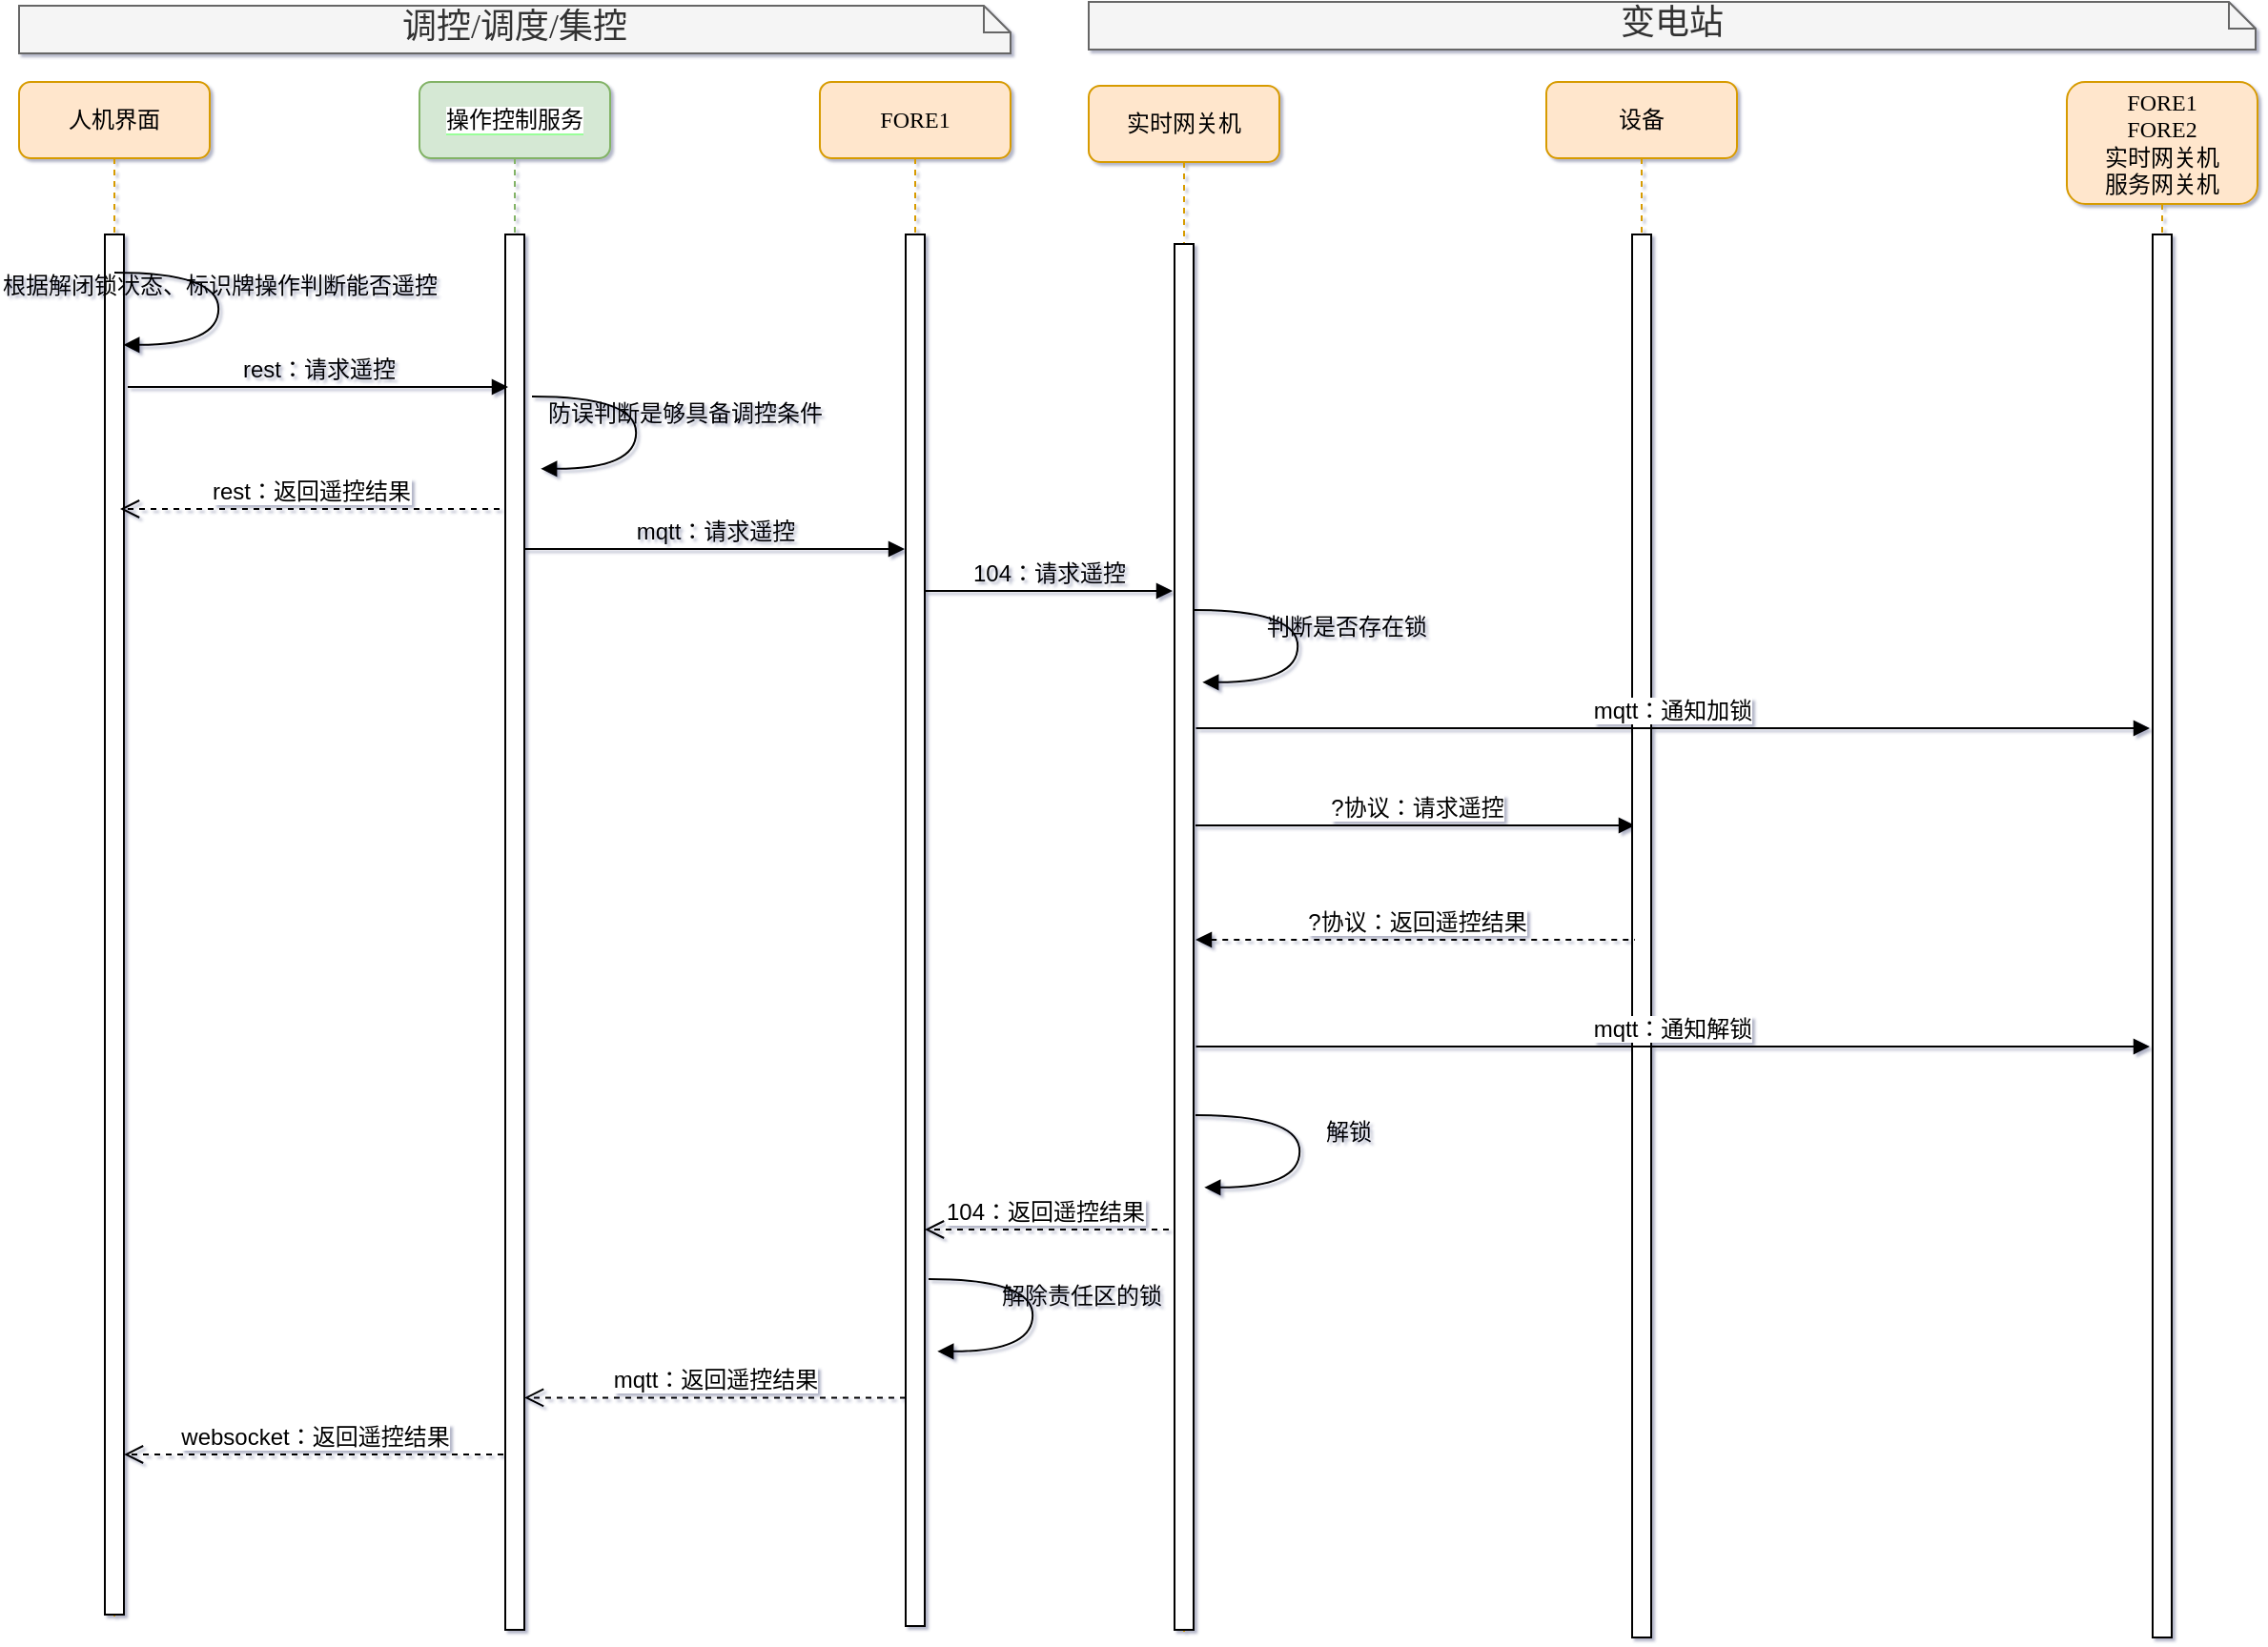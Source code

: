 <mxfile version="14.1.9" type="github" pages="8">
  <diagram id="xpMszpWP5vrc_gCUpFQ1" name="集控站直控">
    <mxGraphModel dx="1874" dy="797" grid="0" gridSize="10" guides="1" tooltips="1" connect="1" arrows="1" fold="1" page="1" pageScale="1" pageWidth="827" pageHeight="1169" background="none" math="0" shadow="1">
      <root>
        <mxCell id="0" />
        <mxCell id="1" parent="0" />
        <mxCell id="OAktlr_rAtMlSzYdnEFI-1" value="&lt;span style=&quot;background-color: rgb(255 , 255 , 255)&quot;&gt;操作控制服务&lt;/span&gt;" style="shape=umlLifeline;perimeter=lifelinePerimeter;whiteSpace=wrap;html=1;container=1;collapsible=0;recursiveResize=0;outlineConnect=0;rounded=1;shadow=0;comic=0;labelBackgroundColor=#99FF99;strokeWidth=1;fontFamily=Verdana;fontSize=12;align=center;fillColor=#d5e8d4;strokeColor=#82b366;" parent="1" vertex="1">
          <mxGeometry x="750" y="60" width="100" height="812" as="geometry" />
        </mxCell>
        <mxCell id="OAktlr_rAtMlSzYdnEFI-2" value="" style="html=1;points=[];perimeter=orthogonalPerimeter;rounded=0;shadow=0;comic=0;labelBackgroundColor=none;strokeWidth=1;fontFamily=Helvetica;fontSize=12;align=center;" parent="OAktlr_rAtMlSzYdnEFI-1" vertex="1">
          <mxGeometry x="45" y="80" width="10" height="732" as="geometry" />
        </mxCell>
        <mxCell id="OAktlr_rAtMlSzYdnEFI-24" value="mqtt：返回遥控结果" style="html=1;verticalAlign=bottom;endArrow=open;dashed=1;endSize=8;fontFamily=Helvetica;entryX=1;entryY=0.81;entryDx=0;entryDy=0;entryPerimeter=0;fontSize=12;" parent="OAktlr_rAtMlSzYdnEFI-1" edge="1">
          <mxGeometry relative="1" as="geometry">
            <mxPoint x="255" y="690.2" as="sourcePoint" />
            <mxPoint x="55" y="690.2" as="targetPoint" />
          </mxGeometry>
        </mxCell>
        <mxCell id="OAktlr_rAtMlSzYdnEFI-3" value="FORE1" style="shape=umlLifeline;perimeter=lifelinePerimeter;whiteSpace=wrap;html=1;container=1;collapsible=0;recursiveResize=0;outlineConnect=0;rounded=1;shadow=0;comic=0;labelBackgroundColor=none;strokeWidth=1;fontFamily=Verdana;fontSize=12;align=center;fillColor=#ffe6cc;strokeColor=#d79b00;" parent="1" vertex="1">
          <mxGeometry x="960" y="60" width="100" height="810" as="geometry" />
        </mxCell>
        <mxCell id="OAktlr_rAtMlSzYdnEFI-4" value="" style="html=1;points=[];perimeter=orthogonalPerimeter;rounded=0;shadow=0;comic=0;labelBackgroundColor=none;strokeWidth=1;fontFamily=Helvetica;fontSize=12;align=center;" parent="OAktlr_rAtMlSzYdnEFI-3" vertex="1">
          <mxGeometry x="45" y="80" width="10" height="730" as="geometry" />
        </mxCell>
        <mxCell id="OAktlr_rAtMlSzYdnEFI-10" value="人机界面" style="shape=umlLifeline;perimeter=lifelinePerimeter;whiteSpace=wrap;html=1;container=1;collapsible=0;recursiveResize=0;outlineConnect=0;rounded=1;shadow=0;comic=0;labelBackgroundColor=none;strokeWidth=1;fontFamily=Verdana;fontSize=12;align=center;fillColor=#ffe6cc;strokeColor=#d79b00;" parent="1" vertex="1">
          <mxGeometry x="540" y="60" width="100" height="807" as="geometry" />
        </mxCell>
        <mxCell id="OAktlr_rAtMlSzYdnEFI-11" value="" style="html=1;points=[];perimeter=orthogonalPerimeter;rounded=0;shadow=0;comic=0;labelBackgroundColor=none;strokeWidth=1;fontFamily=Helvetica;fontSize=12;align=center;" parent="OAktlr_rAtMlSzYdnEFI-10" vertex="1">
          <mxGeometry x="45" y="80" width="10" height="724" as="geometry" />
        </mxCell>
        <mxCell id="OAktlr_rAtMlSzYdnEFI-13" value="104：请求遥控" style="html=1;verticalAlign=bottom;endArrow=block;labelBackgroundColor=none;fontFamily=Helvetica;fontSize=12;edgeStyle=elbowEdgeStyle;elbow=vertical;" parent="1" edge="1">
          <mxGeometry relative="1" as="geometry">
            <mxPoint x="1015" y="327" as="sourcePoint" />
            <Array as="points">
              <mxPoint x="1020" y="327" />
            </Array>
            <mxPoint x="1145" y="327" as="targetPoint" />
          </mxGeometry>
        </mxCell>
        <mxCell id="OAktlr_rAtMlSzYdnEFI-14" value="rest：请求遥控" style="html=1;verticalAlign=bottom;endArrow=block;labelBackgroundColor=none;fontFamily=Helvetica;fontSize=12;edgeStyle=elbowEdgeStyle;elbow=vertical;" parent="1" edge="1">
          <mxGeometry relative="1" as="geometry">
            <mxPoint x="597" y="220" as="sourcePoint" />
            <mxPoint x="796.5" y="220" as="targetPoint" />
          </mxGeometry>
        </mxCell>
        <mxCell id="OAktlr_rAtMlSzYdnEFI-15" value="&lt;div style=&quot;text-align: justify&quot;&gt;&lt;span&gt;&lt;font style=&quot;font-size: 18px&quot;&gt;调控/调度/集控&lt;/font&gt;&lt;/span&gt;&lt;/div&gt;" style="shape=note;whiteSpace=wrap;html=1;size=14;verticalAlign=top;align=center;spacingTop=-6;rounded=0;shadow=0;comic=0;labelBackgroundColor=none;strokeWidth=1;fontFamily=Verdana;fontSize=12;fillColor=#f5f5f5;strokeColor=#666666;fontColor=#333333;" parent="1" vertex="1">
          <mxGeometry x="540" y="20" width="520" height="25" as="geometry" />
        </mxCell>
        <mxCell id="OAktlr_rAtMlSzYdnEFI-25" value="websocket：返回遥控结果" style="html=1;verticalAlign=bottom;endArrow=open;dashed=1;endSize=8;fontFamily=Helvetica;entryX=1.1;entryY=0.98;entryDx=0;entryDy=0;entryPerimeter=0;fontSize=12;" parent="1" edge="1">
          <mxGeometry relative="1" as="geometry">
            <mxPoint x="794" y="780" as="sourcePoint" />
            <mxPoint x="595" y="780" as="targetPoint" />
          </mxGeometry>
        </mxCell>
        <mxCell id="OAktlr_rAtMlSzYdnEFI-31" value="104：返回遥控结果" style="html=1;verticalAlign=bottom;endArrow=open;dashed=1;endSize=8;fontFamily=Helvetica;entryX=1.2;entryY=0.9;entryDx=0;entryDy=0;entryPerimeter=0;fontSize=12;" parent="1" edge="1">
          <mxGeometry x="0.016" relative="1" as="geometry">
            <mxPoint x="1143" y="662" as="sourcePoint" />
            <mxPoint x="1015" y="662" as="targetPoint" />
            <mxPoint as="offset" />
          </mxGeometry>
        </mxCell>
        <mxCell id="OAktlr_rAtMlSzYdnEFI-34" value="mqtt：请求遥控" style="html=1;verticalAlign=bottom;endArrow=block;labelBackgroundColor=none;fontFamily=Helvetica;fontSize=12;edgeStyle=elbowEdgeStyle;elbow=vertical;" parent="1" edge="1">
          <mxGeometry x="0.003" relative="1" as="geometry">
            <mxPoint x="805" y="305" as="sourcePoint" />
            <mxPoint x="1004.5" y="305" as="targetPoint" />
            <Array as="points">
              <mxPoint x="915" y="305" />
              <mxPoint x="755" y="355" />
              <mxPoint x="745" y="355" />
            </Array>
            <mxPoint as="offset" />
          </mxGeometry>
        </mxCell>
        <mxCell id="OAktlr_rAtMlSzYdnEFI-40" value="根据解闭锁状态、标识牌操作判断能否遥控" style="html=1;verticalAlign=bottom;endArrow=block;labelBackgroundColor=none;fontFamily=Verdana;fontSize=12;elbow=vertical;edgeStyle=orthogonalEdgeStyle;curved=1;entryX=1;entryY=0.286;entryPerimeter=0;exitX=1.038;exitY=0.345;exitPerimeter=0;" parent="1" edge="1">
          <mxGeometry relative="1" as="geometry">
            <mxPoint x="590.0" y="160.0" as="sourcePoint" />
            <mxPoint x="594.62" y="197.92" as="targetPoint" />
            <Array as="points">
              <mxPoint x="644.62" y="159.9" />
              <mxPoint x="644.62" y="197.9" />
            </Array>
          </mxGeometry>
        </mxCell>
        <mxCell id="OAktlr_rAtMlSzYdnEFI-51" value="解除责任区的锁" style="html=1;verticalAlign=bottom;endArrow=block;labelBackgroundColor=none;fontFamily=Verdana;fontSize=12;elbow=vertical;edgeStyle=orthogonalEdgeStyle;curved=1;entryX=1;entryY=0.286;entryPerimeter=0;exitX=1.038;exitY=0.345;exitPerimeter=0;" parent="1" edge="1">
          <mxGeometry x="0.018" y="25" relative="1" as="geometry">
            <mxPoint x="1017" y="688" as="sourcePoint" />
            <mxPoint x="1021.62" y="725.92" as="targetPoint" />
            <Array as="points">
              <mxPoint x="1071.62" y="687.9" />
              <mxPoint x="1071.62" y="725.9" />
            </Array>
            <mxPoint as="offset" />
          </mxGeometry>
        </mxCell>
        <mxCell id="LbSqdh2Q24WJFpLlBxYO-1" value="实时网关机" style="shape=umlLifeline;perimeter=lifelinePerimeter;whiteSpace=wrap;html=1;container=1;collapsible=0;recursiveResize=0;outlineConnect=0;rounded=1;shadow=0;comic=0;labelBackgroundColor=none;strokeWidth=1;fontFamily=Verdana;fontSize=12;align=center;fillColor=#ffe6cc;strokeColor=#d79b00;" vertex="1" parent="1">
          <mxGeometry x="1101" y="62" width="100" height="811" as="geometry" />
        </mxCell>
        <mxCell id="LbSqdh2Q24WJFpLlBxYO-2" value="" style="html=1;points=[];perimeter=orthogonalPerimeter;rounded=0;shadow=0;comic=0;labelBackgroundColor=none;strokeWidth=1;fontFamily=Helvetica;fontSize=12;align=center;" vertex="1" parent="LbSqdh2Q24WJFpLlBxYO-1">
          <mxGeometry x="45" y="83" width="10" height="727" as="geometry" />
        </mxCell>
        <mxCell id="LbSqdh2Q24WJFpLlBxYO-3" value="?协议：请求遥控" style="html=1;verticalAlign=bottom;endArrow=block;fontFamily=Helvetica;fontSize=12;" edge="1" parent="1">
          <mxGeometry width="80" relative="1" as="geometry">
            <mxPoint x="1157" y="450" as="sourcePoint" />
            <mxPoint x="1387.5" y="450" as="targetPoint" />
          </mxGeometry>
        </mxCell>
        <mxCell id="LbSqdh2Q24WJFpLlBxYO-4" value="判断是否存在锁" style="html=1;verticalAlign=bottom;endArrow=block;labelBackgroundColor=none;fontFamily=Verdana;fontSize=12;elbow=vertical;edgeStyle=orthogonalEdgeStyle;curved=1;entryX=1;entryY=0.286;entryPerimeter=0;exitX=1.038;exitY=0.345;exitPerimeter=0;" edge="1" parent="1">
          <mxGeometry x="0.018" y="25" relative="1" as="geometry">
            <mxPoint x="1156" y="337" as="sourcePoint" />
            <mxPoint x="1160.62" y="374.92" as="targetPoint" />
            <Array as="points">
              <mxPoint x="1210.62" y="336.9" />
              <mxPoint x="1210.62" y="374.9" />
            </Array>
            <mxPoint as="offset" />
          </mxGeometry>
        </mxCell>
        <mxCell id="LbSqdh2Q24WJFpLlBxYO-5" value="设备" style="shape=umlLifeline;perimeter=lifelinePerimeter;whiteSpace=wrap;html=1;container=1;collapsible=0;recursiveResize=0;outlineConnect=0;rounded=1;shadow=0;comic=0;labelBackgroundColor=none;strokeWidth=1;fontFamily=Verdana;fontSize=12;align=center;fillColor=#ffe6cc;strokeColor=#d79b00;" vertex="1" parent="1">
          <mxGeometry x="1341" y="60" width="100" height="816" as="geometry" />
        </mxCell>
        <mxCell id="LbSqdh2Q24WJFpLlBxYO-6" value="" style="html=1;points=[];perimeter=orthogonalPerimeter;rounded=0;shadow=0;comic=0;labelBackgroundColor=none;strokeWidth=1;fontFamily=Helvetica;fontSize=12;align=center;" vertex="1" parent="LbSqdh2Q24WJFpLlBxYO-5">
          <mxGeometry x="45" y="80" width="10" height="736" as="geometry" />
        </mxCell>
        <mxCell id="LbSqdh2Q24WJFpLlBxYO-7" value="解锁" style="html=1;verticalAlign=bottom;endArrow=block;labelBackgroundColor=none;fontFamily=Verdana;fontSize=12;elbow=vertical;edgeStyle=orthogonalEdgeStyle;curved=1;entryX=1;entryY=0.286;entryPerimeter=0;exitX=1.038;exitY=0.345;exitPerimeter=0;" edge="1" parent="1">
          <mxGeometry x="0.018" y="25" relative="1" as="geometry">
            <mxPoint x="1157" y="602" as="sourcePoint" />
            <mxPoint x="1161.62" y="639.92" as="targetPoint" />
            <Array as="points">
              <mxPoint x="1211.62" y="601.9" />
              <mxPoint x="1211.62" y="639.9" />
            </Array>
            <mxPoint as="offset" />
          </mxGeometry>
        </mxCell>
        <mxCell id="LbSqdh2Q24WJFpLlBxYO-8" value="?协议：返回遥控结果" style="html=1;verticalAlign=bottom;endArrow=none;fontFamily=Helvetica;fontSize=12;dashed=1;startArrow=block;startFill=1;endFill=0;" edge="1" parent="1">
          <mxGeometry width="80" relative="1" as="geometry">
            <mxPoint x="1157" y="510" as="sourcePoint" />
            <mxPoint x="1387.5" y="510" as="targetPoint" />
          </mxGeometry>
        </mxCell>
        <mxCell id="LbSqdh2Q24WJFpLlBxYO-10" value="mqtt：通知解锁" style="html=1;verticalAlign=bottom;endArrow=block;fontFamily=Helvetica;fontSize=12;" edge="1" parent="1">
          <mxGeometry width="80" relative="1" as="geometry">
            <mxPoint x="1157.25" y="566" as="sourcePoint" />
            <mxPoint x="1657.5" y="566" as="targetPoint" />
          </mxGeometry>
        </mxCell>
        <mxCell id="ISzSaYAcbgQSI4KuZ1ga-1" value="&lt;div&gt;FORE1&lt;/div&gt;&lt;div&gt;FORE2&lt;/div&gt;&lt;div&gt;实时网关机&lt;br&gt;&lt;/div&gt;&lt;div&gt;服务网关机&lt;/div&gt;" style="shape=umlLifeline;perimeter=lifelinePerimeter;whiteSpace=wrap;html=1;container=1;collapsible=0;recursiveResize=0;outlineConnect=0;rounded=1;shadow=0;comic=0;labelBackgroundColor=none;strokeWidth=1;fontFamily=Verdana;fontSize=12;align=center;fillColor=#ffe6cc;strokeColor=#d79b00;size=64;" vertex="1" parent="1">
          <mxGeometry x="1614" y="60" width="100" height="816" as="geometry" />
        </mxCell>
        <mxCell id="ISzSaYAcbgQSI4KuZ1ga-2" value="" style="html=1;points=[];perimeter=orthogonalPerimeter;rounded=0;shadow=0;comic=0;labelBackgroundColor=none;strokeWidth=1;fontFamily=Helvetica;fontSize=12;align=center;" vertex="1" parent="ISzSaYAcbgQSI4KuZ1ga-1">
          <mxGeometry x="45" y="80" width="10" height="736" as="geometry" />
        </mxCell>
        <mxCell id="tYU4CJyS0lu0Jfi3BvtX-1" value="&lt;font style=&quot;font-size: 18px&quot;&gt;变电站&lt;/font&gt;" style="shape=note;whiteSpace=wrap;html=1;size=14;verticalAlign=top;align=center;spacingTop=-6;rounded=0;shadow=0;comic=0;labelBackgroundColor=none;strokeWidth=1;fontFamily=Verdana;fontSize=12;fillColor=#f5f5f5;strokeColor=#666666;fontColor=#333333;" vertex="1" parent="1">
          <mxGeometry x="1101" y="18" width="612" height="25" as="geometry" />
        </mxCell>
        <mxCell id="tYU4CJyS0lu0Jfi3BvtX-3" value="mqtt：通知加锁" style="html=1;verticalAlign=bottom;endArrow=block;fontFamily=Helvetica;fontSize=12;" edge="1" parent="1">
          <mxGeometry width="80" relative="1" as="geometry">
            <mxPoint x="1157.25" y="399" as="sourcePoint" />
            <mxPoint x="1657.5" y="399" as="targetPoint" />
          </mxGeometry>
        </mxCell>
        <mxCell id="OAktlr_rAtMlSzYdnEFI-41" value="防误判断是够具备调控条件" style="html=1;verticalAlign=bottom;endArrow=block;labelBackgroundColor=none;fontFamily=Verdana;fontSize=12;elbow=vertical;edgeStyle=orthogonalEdgeStyle;curved=1;entryX=1;entryY=0.286;entryPerimeter=0;exitX=1.038;exitY=0.345;exitPerimeter=0;" parent="1" edge="1">
          <mxGeometry x="0.018" y="25" relative="1" as="geometry">
            <mxPoint x="809" y="225.0" as="sourcePoint" />
            <mxPoint x="813.62" y="262.92" as="targetPoint" />
            <Array as="points">
              <mxPoint x="863.62" y="224.9" />
              <mxPoint x="863.62" y="262.9" />
            </Array>
            <mxPoint as="offset" />
          </mxGeometry>
        </mxCell>
        <mxCell id="tCXFEA8av-ZBVbuYHfXb-1" value="rest：返回遥控结果" style="html=1;verticalAlign=bottom;endArrow=open;dashed=1;endSize=8;fontFamily=Helvetica;entryX=1.1;entryY=0.98;entryDx=0;entryDy=0;entryPerimeter=0;fontSize=12;" edge="1" parent="1">
          <mxGeometry relative="1" as="geometry">
            <mxPoint x="792" y="284" as="sourcePoint" />
            <mxPoint x="593" y="284" as="targetPoint" />
          </mxGeometry>
        </mxCell>
      </root>
    </mxGraphModel>
  </diagram>
  <diagram id="a6BCL58FIUwq8ESVcJmH" name="集控站遥控选择">
    <mxGraphModel dx="1874" dy="797" grid="0" gridSize="10" guides="1" tooltips="1" connect="1" arrows="1" fold="1" page="1" pageScale="1" pageWidth="827" pageHeight="1169" math="0" shadow="1">
      <root>
        <mxCell id="TsInHWMdMIwJDS8TREMW-0" />
        <mxCell id="TsInHWMdMIwJDS8TREMW-1" parent="TsInHWMdMIwJDS8TREMW-0" />
        <mxCell id="5RTT0yzJ6uIvpem1gimg-0" value="&lt;span style=&quot;background-color: rgb(255 , 255 , 255)&quot;&gt;操作控制服务&lt;/span&gt;" style="shape=umlLifeline;perimeter=lifelinePerimeter;whiteSpace=wrap;html=1;container=1;collapsible=0;recursiveResize=0;outlineConnect=0;rounded=1;shadow=0;comic=0;labelBackgroundColor=#99FF99;strokeWidth=1;fontFamily=Verdana;fontSize=12;align=center;fillColor=#d5e8d4;strokeColor=#82b366;" parent="TsInHWMdMIwJDS8TREMW-1" vertex="1">
          <mxGeometry x="750" y="60" width="100" height="812" as="geometry" />
        </mxCell>
        <mxCell id="5RTT0yzJ6uIvpem1gimg-1" value="" style="html=1;points=[];perimeter=orthogonalPerimeter;rounded=0;shadow=0;comic=0;labelBackgroundColor=none;strokeWidth=1;fontFamily=Helvetica;fontSize=12;align=center;" parent="5RTT0yzJ6uIvpem1gimg-0" vertex="1">
          <mxGeometry x="45" y="80" width="10" height="732" as="geometry" />
        </mxCell>
        <mxCell id="5RTT0yzJ6uIvpem1gimg-3" value="FORE1" style="shape=umlLifeline;perimeter=lifelinePerimeter;whiteSpace=wrap;html=1;container=1;collapsible=0;recursiveResize=0;outlineConnect=0;rounded=1;shadow=0;comic=0;labelBackgroundColor=none;strokeWidth=1;fontFamily=Verdana;fontSize=12;align=center;fillColor=#ffe6cc;strokeColor=#d79b00;" parent="TsInHWMdMIwJDS8TREMW-1" vertex="1">
          <mxGeometry x="960" y="60" width="100" height="810" as="geometry" />
        </mxCell>
        <mxCell id="5RTT0yzJ6uIvpem1gimg-4" value="" style="html=1;points=[];perimeter=orthogonalPerimeter;rounded=0;shadow=0;comic=0;labelBackgroundColor=none;strokeWidth=1;fontFamily=Helvetica;fontSize=12;align=center;" parent="5RTT0yzJ6uIvpem1gimg-3" vertex="1">
          <mxGeometry x="45" y="80" width="10" height="730" as="geometry" />
        </mxCell>
        <mxCell id="5RTT0yzJ6uIvpem1gimg-9" value="人机界面" style="shape=umlLifeline;perimeter=lifelinePerimeter;whiteSpace=wrap;html=1;container=1;collapsible=0;recursiveResize=0;outlineConnect=0;rounded=1;shadow=0;comic=0;labelBackgroundColor=none;strokeWidth=1;fontFamily=Verdana;fontSize=12;align=center;fillColor=#ffe6cc;strokeColor=#d79b00;" parent="TsInHWMdMIwJDS8TREMW-1" vertex="1">
          <mxGeometry x="540" y="60" width="100" height="807" as="geometry" />
        </mxCell>
        <mxCell id="5RTT0yzJ6uIvpem1gimg-10" value="" style="html=1;points=[];perimeter=orthogonalPerimeter;rounded=0;shadow=0;comic=0;labelBackgroundColor=none;strokeWidth=1;fontFamily=Helvetica;fontSize=12;align=center;" parent="5RTT0yzJ6uIvpem1gimg-9" vertex="1">
          <mxGeometry x="45" y="80" width="10" height="724" as="geometry" />
        </mxCell>
        <mxCell id="5RTT0yzJ6uIvpem1gimg-11" value="104：请求遥控选择" style="html=1;verticalAlign=bottom;endArrow=block;labelBackgroundColor=none;fontFamily=Helvetica;fontSize=12;edgeStyle=elbowEdgeStyle;elbow=vertical;" parent="TsInHWMdMIwJDS8TREMW-1" edge="1">
          <mxGeometry relative="1" as="geometry">
            <mxPoint x="1015" y="342" as="sourcePoint" />
            <Array as="points">
              <mxPoint x="1020" y="342" />
            </Array>
            <mxPoint x="1145" y="342" as="targetPoint" />
          </mxGeometry>
        </mxCell>
        <mxCell id="5RTT0yzJ6uIvpem1gimg-12" value="rest：请求遥控选择" style="html=1;verticalAlign=bottom;endArrow=block;labelBackgroundColor=none;fontFamily=Helvetica;fontSize=12;edgeStyle=elbowEdgeStyle;elbow=vertical;" parent="TsInHWMdMIwJDS8TREMW-1" edge="1">
          <mxGeometry relative="1" as="geometry">
            <mxPoint x="597" y="205" as="sourcePoint" />
            <mxPoint x="796.5" y="205" as="targetPoint" />
          </mxGeometry>
        </mxCell>
        <mxCell id="5RTT0yzJ6uIvpem1gimg-13" value="&lt;div style=&quot;text-align: justify&quot;&gt;&lt;span&gt;&lt;font style=&quot;font-size: 18px&quot;&gt;调控/调度/集控&lt;/font&gt;&lt;/span&gt;&lt;/div&gt;" style="shape=note;whiteSpace=wrap;html=1;size=14;verticalAlign=top;align=center;spacingTop=-6;rounded=0;shadow=0;comic=0;labelBackgroundColor=none;strokeWidth=1;fontFamily=Verdana;fontSize=12;fillColor=#f5f5f5;strokeColor=#666666;fontColor=#333333;" parent="TsInHWMdMIwJDS8TREMW-1" vertex="1">
          <mxGeometry x="540" y="20" width="520" height="25" as="geometry" />
        </mxCell>
        <mxCell id="5RTT0yzJ6uIvpem1gimg-16" value="websocket：返回遥控选择结果" style="html=1;verticalAlign=bottom;endArrow=open;dashed=1;endSize=8;fontFamily=Helvetica;entryX=1.1;entryY=0.98;entryDx=0;entryDy=0;entryPerimeter=0;fontSize=12;" parent="TsInHWMdMIwJDS8TREMW-1" edge="1">
          <mxGeometry relative="1" as="geometry">
            <mxPoint x="796" y="773" as="sourcePoint" />
            <mxPoint x="597" y="773" as="targetPoint" />
          </mxGeometry>
        </mxCell>
        <mxCell id="5RTT0yzJ6uIvpem1gimg-17" value="104：返回遥控选择结果" style="html=1;verticalAlign=bottom;endArrow=open;dashed=1;endSize=8;fontFamily=Helvetica;entryX=1.2;entryY=0.9;entryDx=0;entryDy=0;entryPerimeter=0;fontSize=12;" parent="TsInHWMdMIwJDS8TREMW-1" edge="1">
          <mxGeometry x="0.016" relative="1" as="geometry">
            <mxPoint x="1143" y="652" as="sourcePoint" />
            <mxPoint x="1015" y="652" as="targetPoint" />
            <mxPoint as="offset" />
          </mxGeometry>
        </mxCell>
        <mxCell id="5RTT0yzJ6uIvpem1gimg-19" value="mqtt：请求遥控选择" style="html=1;verticalAlign=bottom;endArrow=block;labelBackgroundColor=none;fontFamily=Helvetica;fontSize=12;edgeStyle=elbowEdgeStyle;elbow=vertical;" parent="TsInHWMdMIwJDS8TREMW-1" edge="1">
          <mxGeometry x="0.003" relative="1" as="geometry">
            <mxPoint x="807" y="275" as="sourcePoint" />
            <mxPoint x="1006.5" y="275" as="targetPoint" />
            <Array as="points">
              <mxPoint x="917" y="275" />
              <mxPoint x="757" y="325" />
              <mxPoint x="747" y="325" />
            </Array>
            <mxPoint as="offset" />
          </mxGeometry>
        </mxCell>
        <mxCell id="5RTT0yzJ6uIvpem1gimg-20" value="根据解闭锁状态、标识牌操作判断能否遥控选择" style="html=1;verticalAlign=bottom;endArrow=block;labelBackgroundColor=none;fontFamily=Verdana;fontSize=12;elbow=vertical;edgeStyle=orthogonalEdgeStyle;curved=1;entryX=1;entryY=0.286;entryPerimeter=0;exitX=1.038;exitY=0.345;exitPerimeter=0;" parent="TsInHWMdMIwJDS8TREMW-1" edge="1">
          <mxGeometry relative="1" as="geometry">
            <mxPoint x="590" y="160.0" as="sourcePoint" />
            <mxPoint x="594.62" y="197.92" as="targetPoint" />
            <Array as="points">
              <mxPoint x="644.62" y="159.9" />
              <mxPoint x="644.62" y="197.9" />
            </Array>
          </mxGeometry>
        </mxCell>
        <mxCell id="5RTT0yzJ6uIvpem1gimg-21" value="判断责任区是否锁" style="html=1;verticalAlign=bottom;endArrow=block;labelBackgroundColor=none;fontFamily=Verdana;fontSize=12;elbow=vertical;edgeStyle=orthogonalEdgeStyle;curved=1;entryX=1;entryY=0.286;entryPerimeter=0;exitX=1.038;exitY=0.345;exitPerimeter=0;" parent="TsInHWMdMIwJDS8TREMW-1" edge="1">
          <mxGeometry x="-0.551" y="-16" relative="1" as="geometry">
            <mxPoint x="1017" y="275.08" as="sourcePoint" />
            <mxPoint x="1021.62" y="313" as="targetPoint" />
            <Array as="points">
              <mxPoint x="1071.62" y="274.98" />
              <mxPoint x="1071.62" y="312.98" />
            </Array>
            <mxPoint as="offset" />
          </mxGeometry>
        </mxCell>
        <mxCell id="5RTT0yzJ6uIvpem1gimg-35" value="选择遥控成功加锁" style="html=1;verticalAlign=bottom;endArrow=block;labelBackgroundColor=none;fontFamily=Verdana;fontSize=12;elbow=vertical;edgeStyle=orthogonalEdgeStyle;curved=1;entryX=1;entryY=0.286;entryPerimeter=0;exitX=1.038;exitY=0.345;exitPerimeter=0;" parent="TsInHWMdMIwJDS8TREMW-1" edge="1">
          <mxGeometry x="0.018" y="25" relative="1" as="geometry">
            <mxPoint x="1016" y="675" as="sourcePoint" />
            <mxPoint x="1020.62" y="712.92" as="targetPoint" />
            <Array as="points">
              <mxPoint x="1070.62" y="674.9" />
              <mxPoint x="1070.62" y="712.9" />
            </Array>
            <mxPoint as="offset" />
          </mxGeometry>
        </mxCell>
        <mxCell id="vYIRrOggsCSMcfdZcEOA-0" value="实时网关机" style="shape=umlLifeline;perimeter=lifelinePerimeter;whiteSpace=wrap;html=1;container=1;collapsible=0;recursiveResize=0;outlineConnect=0;rounded=1;shadow=0;comic=0;labelBackgroundColor=none;strokeWidth=1;fontFamily=Verdana;fontSize=12;align=center;fillColor=#ffe6cc;strokeColor=#d79b00;" vertex="1" parent="TsInHWMdMIwJDS8TREMW-1">
          <mxGeometry x="1101" y="60" width="100" height="811" as="geometry" />
        </mxCell>
        <mxCell id="vYIRrOggsCSMcfdZcEOA-1" value="" style="html=1;points=[];perimeter=orthogonalPerimeter;rounded=0;shadow=0;comic=0;labelBackgroundColor=none;strokeWidth=1;fontFamily=Helvetica;fontSize=12;align=center;" vertex="1" parent="vYIRrOggsCSMcfdZcEOA-0">
          <mxGeometry x="45" y="83" width="10" height="727" as="geometry" />
        </mxCell>
        <mxCell id="vYIRrOggsCSMcfdZcEOA-2" value="&lt;font style=&quot;font-size: 18px&quot;&gt;变电站&lt;/font&gt;" style="shape=note;whiteSpace=wrap;html=1;size=14;verticalAlign=top;align=center;spacingTop=-6;rounded=0;shadow=0;comic=0;labelBackgroundColor=none;strokeWidth=1;fontFamily=Verdana;fontSize=12;fillColor=#f5f5f5;strokeColor=#666666;fontColor=#333333;" vertex="1" parent="TsInHWMdMIwJDS8TREMW-1">
          <mxGeometry x="1101" y="20" width="574" height="25" as="geometry" />
        </mxCell>
        <mxCell id="vYIRrOggsCSMcfdZcEOA-3" value="?协议：请求遥控选择" style="html=1;verticalAlign=bottom;endArrow=block;fontFamily=Helvetica;fontSize=12;" edge="1" parent="TsInHWMdMIwJDS8TREMW-1">
          <mxGeometry width="80" relative="1" as="geometry">
            <mxPoint x="1155" y="452" as="sourcePoint" />
            <mxPoint x="1385.5" y="452" as="targetPoint" />
          </mxGeometry>
        </mxCell>
        <mxCell id="vYIRrOggsCSMcfdZcEOA-4" value="判断是否存在锁" style="html=1;verticalAlign=bottom;endArrow=block;labelBackgroundColor=none;fontFamily=Verdana;fontSize=12;elbow=vertical;edgeStyle=orthogonalEdgeStyle;curved=1;entryX=1;entryY=0.286;entryPerimeter=0;exitX=1.038;exitY=0.345;exitPerimeter=0;" edge="1" parent="TsInHWMdMIwJDS8TREMW-1">
          <mxGeometry x="0.018" y="25" relative="1" as="geometry">
            <mxPoint x="1158" y="358" as="sourcePoint" />
            <mxPoint x="1162.62" y="395.92" as="targetPoint" />
            <Array as="points">
              <mxPoint x="1212.62" y="357.9" />
              <mxPoint x="1212.62" y="395.9" />
            </Array>
            <mxPoint as="offset" />
          </mxGeometry>
        </mxCell>
        <mxCell id="vYIRrOggsCSMcfdZcEOA-5" value="设备" style="shape=umlLifeline;perimeter=lifelinePerimeter;whiteSpace=wrap;html=1;container=1;collapsible=0;recursiveResize=0;outlineConnect=0;rounded=1;shadow=0;comic=0;labelBackgroundColor=none;strokeWidth=1;fontFamily=Verdana;fontSize=12;align=center;fillColor=#ffe6cc;strokeColor=#d79b00;" vertex="1" parent="TsInHWMdMIwJDS8TREMW-1">
          <mxGeometry x="1341" y="58" width="100" height="816" as="geometry" />
        </mxCell>
        <mxCell id="vYIRrOggsCSMcfdZcEOA-6" value="" style="html=1;points=[];perimeter=orthogonalPerimeter;rounded=0;shadow=0;comic=0;labelBackgroundColor=none;strokeWidth=1;fontFamily=Helvetica;fontSize=12;align=center;" vertex="1" parent="vYIRrOggsCSMcfdZcEOA-5">
          <mxGeometry x="45" y="80" width="10" height="736" as="geometry" />
        </mxCell>
        <mxCell id="vYIRrOggsCSMcfdZcEOA-7" value="" style="html=1;verticalAlign=bottom;endArrow=block;labelBackgroundColor=none;fontFamily=Verdana;fontSize=12;elbow=vertical;edgeStyle=orthogonalEdgeStyle;curved=1;entryX=1;entryY=0.286;entryPerimeter=0;exitX=1.038;exitY=0.345;exitPerimeter=0;" edge="1" parent="TsInHWMdMIwJDS8TREMW-1">
          <mxGeometry x="0.018" y="25" relative="1" as="geometry">
            <mxPoint x="1157" y="572" as="sourcePoint" />
            <mxPoint x="1161.62" y="609.92" as="targetPoint" />
            <Array as="points">
              <mxPoint x="1211.62" y="571.9" />
              <mxPoint x="1211.62" y="609.9" />
            </Array>
            <mxPoint as="offset" />
          </mxGeometry>
        </mxCell>
        <mxCell id="vPihLVBm21FbPvzSFdbm-0" value="选择遥控成功加锁" style="edgeLabel;html=1;align=center;verticalAlign=middle;resizable=0;points=[];fontSize=12;" vertex="1" connectable="0" parent="vYIRrOggsCSMcfdZcEOA-7">
          <mxGeometry x="-0.761" y="-1" relative="1" as="geometry">
            <mxPoint x="21" y="8" as="offset" />
          </mxGeometry>
        </mxCell>
        <mxCell id="vYIRrOggsCSMcfdZcEOA-8" value="?协议：返回遥控选择结果" style="html=1;verticalAlign=bottom;endArrow=none;fontFamily=Helvetica;fontSize=12;dashed=1;startArrow=block;startFill=1;endFill=0;" edge="1" parent="TsInHWMdMIwJDS8TREMW-1">
          <mxGeometry width="80" relative="1" as="geometry">
            <mxPoint x="1157" y="497" as="sourcePoint" />
            <mxPoint x="1387.5" y="497" as="targetPoint" />
          </mxGeometry>
        </mxCell>
        <mxCell id="zI3rO747xoXCxmxQDP0M-2" value="mqtt：通知加锁" style="html=1;verticalAlign=bottom;endArrow=block;fontFamily=Helvetica;fontSize=12;" edge="1" parent="TsInHWMdMIwJDS8TREMW-1">
          <mxGeometry width="80" relative="1" as="geometry">
            <mxPoint x="1157" y="408" as="sourcePoint" />
            <mxPoint x="1624.5" y="408" as="targetPoint" />
          </mxGeometry>
        </mxCell>
        <mxCell id="5RTT0yzJ6uIvpem1gimg-2" value="mqtt：返回遥控选择结果" style="html=1;verticalAlign=bottom;endArrow=open;dashed=1;endSize=8;fontFamily=Helvetica;entryX=1;entryY=0.81;entryDx=0;entryDy=0;entryPerimeter=0;fontSize=12;" parent="TsInHWMdMIwJDS8TREMW-1" edge="1">
          <mxGeometry relative="1" as="geometry">
            <mxPoint x="1005" y="742" as="sourcePoint" />
            <mxPoint x="805" y="742" as="targetPoint" />
          </mxGeometry>
        </mxCell>
        <mxCell id="rkqGi8DmcarmtSHgErd--0" value="mqtt：选择失败通知解锁" style="html=1;verticalAlign=bottom;endArrow=block;fontFamily=Helvetica;fontSize=12;" edge="1" parent="TsInHWMdMIwJDS8TREMW-1">
          <mxGeometry width="80" relative="1" as="geometry">
            <mxPoint x="1157" y="542" as="sourcePoint" />
            <mxPoint x="1624.5" y="542" as="targetPoint" />
          </mxGeometry>
        </mxCell>
        <mxCell id="y1-j3D6q7PdVPrHh1klf-0" value="防误判断是够具备调控条件" style="html=1;verticalAlign=bottom;endArrow=block;labelBackgroundColor=none;fontFamily=Verdana;fontSize=12;elbow=vertical;edgeStyle=orthogonalEdgeStyle;curved=1;entryX=1;entryY=0.286;entryPerimeter=0;exitX=1.038;exitY=0.345;exitPerimeter=0;" edge="1" parent="TsInHWMdMIwJDS8TREMW-1">
          <mxGeometry x="0.018" y="25" relative="1" as="geometry">
            <mxPoint x="809" y="210.0" as="sourcePoint" />
            <mxPoint x="813.62" y="247.92" as="targetPoint" />
            <Array as="points">
              <mxPoint x="863.62" y="209.9" />
              <mxPoint x="863.62" y="247.9" />
            </Array>
            <mxPoint as="offset" />
          </mxGeometry>
        </mxCell>
        <mxCell id="_9hWw3jfdlop5o6jIU_Z-0" value="&lt;div&gt;FORE1&lt;/div&gt;&lt;div&gt;FORE2&lt;/div&gt;&lt;div&gt;实时网关机&lt;br&gt;&lt;/div&gt;&lt;div&gt;服务网关机&lt;/div&gt;" style="shape=umlLifeline;perimeter=lifelinePerimeter;whiteSpace=wrap;html=1;container=1;collapsible=0;recursiveResize=0;outlineConnect=0;rounded=1;shadow=0;comic=0;labelBackgroundColor=none;strokeWidth=1;fontFamily=Verdana;fontSize=12;align=center;fillColor=#ffe6cc;strokeColor=#d79b00;size=64;" vertex="1" parent="TsInHWMdMIwJDS8TREMW-1">
          <mxGeometry x="1581" y="58" width="100" height="816" as="geometry" />
        </mxCell>
        <mxCell id="_9hWw3jfdlop5o6jIU_Z-1" value="" style="html=1;points=[];perimeter=orthogonalPerimeter;rounded=0;shadow=0;comic=0;labelBackgroundColor=none;strokeWidth=1;fontFamily=Helvetica;fontSize=12;align=center;" vertex="1" parent="_9hWw3jfdlop5o6jIU_Z-0">
          <mxGeometry x="45" y="80" width="10" height="736" as="geometry" />
        </mxCell>
        <mxCell id="rAUMZTpFohjzQqLHHWSk-0" value="rest：返回请求结果" style="html=1;verticalAlign=bottom;endArrow=open;dashed=1;endSize=8;fontFamily=Helvetica;entryX=1.1;entryY=0.98;entryDx=0;entryDy=0;entryPerimeter=0;fontSize=12;" edge="1" parent="TsInHWMdMIwJDS8TREMW-1">
          <mxGeometry relative="1" as="geometry">
            <mxPoint x="794" y="250" as="sourcePoint" />
            <mxPoint x="595" y="250" as="targetPoint" />
          </mxGeometry>
        </mxCell>
      </root>
    </mxGraphModel>
  </diagram>
  <diagram id="l696x38a-Nqm5peT2Peu" name="集控站遥控执行">
    <mxGraphModel dx="1874" dy="797" grid="0" gridSize="10" guides="1" tooltips="1" connect="1" arrows="1" fold="1" page="1" pageScale="1" pageWidth="827" pageHeight="1169" math="0" shadow="1">
      <root>
        <mxCell id="x2HWCKkkfEyqD4hLZzFE-0" />
        <mxCell id="x2HWCKkkfEyqD4hLZzFE-1" parent="x2HWCKkkfEyqD4hLZzFE-0" />
        <mxCell id="jX1l36r8yX6FcAj8dOug-0" value="&lt;span style=&quot;background-color: rgb(255 , 255 , 255)&quot;&gt;操作控制服务&lt;/span&gt;" style="shape=umlLifeline;perimeter=lifelinePerimeter;whiteSpace=wrap;html=1;container=1;collapsible=0;recursiveResize=0;outlineConnect=0;rounded=1;shadow=0;comic=0;labelBackgroundColor=#99FF99;strokeWidth=1;fontFamily=Verdana;fontSize=12;align=center;fillColor=#d5e8d4;strokeColor=#82b366;" parent="x2HWCKkkfEyqD4hLZzFE-1" vertex="1">
          <mxGeometry x="563" y="168" width="100" height="812" as="geometry" />
        </mxCell>
        <mxCell id="jX1l36r8yX6FcAj8dOug-1" value="" style="html=1;points=[];perimeter=orthogonalPerimeter;rounded=0;shadow=0;comic=0;labelBackgroundColor=none;strokeWidth=1;fontFamily=Helvetica;fontSize=12;align=center;" parent="jX1l36r8yX6FcAj8dOug-0" vertex="1">
          <mxGeometry x="45" y="80" width="10" height="732" as="geometry" />
        </mxCell>
        <mxCell id="jX1l36r8yX6FcAj8dOug-2" value="mqtt：返回遥控执行结果" style="html=1;verticalAlign=bottom;endArrow=open;dashed=1;endSize=8;fontFamily=Helvetica;entryX=1;entryY=0.81;entryDx=0;entryDy=0;entryPerimeter=0;fontSize=12;" parent="jX1l36r8yX6FcAj8dOug-0" edge="1">
          <mxGeometry relative="1" as="geometry">
            <mxPoint x="255" y="679" as="sourcePoint" />
            <mxPoint x="55" y="679" as="targetPoint" />
          </mxGeometry>
        </mxCell>
        <mxCell id="jX1l36r8yX6FcAj8dOug-3" value="FORE1" style="shape=umlLifeline;perimeter=lifelinePerimeter;whiteSpace=wrap;html=1;container=1;collapsible=0;recursiveResize=0;outlineConnect=0;rounded=1;shadow=0;comic=0;labelBackgroundColor=none;strokeWidth=1;fontFamily=Verdana;fontSize=12;align=center;fillColor=#ffe6cc;strokeColor=#d79b00;" parent="x2HWCKkkfEyqD4hLZzFE-1" vertex="1">
          <mxGeometry x="773" y="168" width="100" height="810" as="geometry" />
        </mxCell>
        <mxCell id="jX1l36r8yX6FcAj8dOug-4" value="" style="html=1;points=[];perimeter=orthogonalPerimeter;rounded=0;shadow=0;comic=0;labelBackgroundColor=none;strokeWidth=1;fontFamily=Helvetica;fontSize=12;align=center;" parent="jX1l36r8yX6FcAj8dOug-3" vertex="1">
          <mxGeometry x="45" y="80" width="10" height="730" as="geometry" />
        </mxCell>
        <mxCell id="jX1l36r8yX6FcAj8dOug-5" value="实时网关机" style="shape=umlLifeline;perimeter=lifelinePerimeter;whiteSpace=wrap;html=1;container=1;collapsible=0;recursiveResize=0;outlineConnect=0;rounded=1;shadow=0;comic=0;labelBackgroundColor=none;strokeWidth=1;fontFamily=Verdana;fontSize=12;align=center;fillColor=#ffe6cc;strokeColor=#d79b00;" parent="x2HWCKkkfEyqD4hLZzFE-1" vertex="1">
          <mxGeometry x="913" y="168" width="100" height="811" as="geometry" />
        </mxCell>
        <mxCell id="jX1l36r8yX6FcAj8dOug-6" value="" style="html=1;points=[];perimeter=orthogonalPerimeter;rounded=0;shadow=0;comic=0;labelBackgroundColor=none;strokeWidth=1;fontFamily=Helvetica;fontSize=12;align=center;" parent="jX1l36r8yX6FcAj8dOug-5" vertex="1">
          <mxGeometry x="45" y="83" width="10" height="727" as="geometry" />
        </mxCell>
        <mxCell id="jX1l36r8yX6FcAj8dOug-9" value="人机界面" style="shape=umlLifeline;perimeter=lifelinePerimeter;whiteSpace=wrap;html=1;container=1;collapsible=0;recursiveResize=0;outlineConnect=0;rounded=1;shadow=0;comic=0;labelBackgroundColor=none;strokeWidth=1;fontFamily=Verdana;fontSize=12;align=center;fillColor=#ffe6cc;strokeColor=#d79b00;" parent="x2HWCKkkfEyqD4hLZzFE-1" vertex="1">
          <mxGeometry x="353" y="168" width="100" height="807" as="geometry" />
        </mxCell>
        <mxCell id="jX1l36r8yX6FcAj8dOug-10" value="" style="html=1;points=[];perimeter=orthogonalPerimeter;rounded=0;shadow=0;comic=0;labelBackgroundColor=none;strokeWidth=1;fontFamily=Helvetica;fontSize=12;align=center;" parent="jX1l36r8yX6FcAj8dOug-9" vertex="1">
          <mxGeometry x="45" y="80" width="10" height="724" as="geometry" />
        </mxCell>
        <mxCell id="jX1l36r8yX6FcAj8dOug-11" value="104：请求遥控执行" style="html=1;verticalAlign=bottom;endArrow=block;labelBackgroundColor=none;fontFamily=Helvetica;fontSize=12;edgeStyle=elbowEdgeStyle;elbow=vertical;" parent="x2HWCKkkfEyqD4hLZzFE-1" edge="1">
          <mxGeometry relative="1" as="geometry">
            <mxPoint x="828" y="403" as="sourcePoint" />
            <Array as="points">
              <mxPoint x="833" y="403" />
            </Array>
            <mxPoint x="958" y="403" as="targetPoint" />
          </mxGeometry>
        </mxCell>
        <mxCell id="jX1l36r8yX6FcAj8dOug-12" value="rest：请求遥控执行" style="html=1;verticalAlign=bottom;endArrow=block;labelBackgroundColor=none;fontFamily=Helvetica;fontSize=12;edgeStyle=elbowEdgeStyle;elbow=vertical;" parent="x2HWCKkkfEyqD4hLZzFE-1" edge="1">
          <mxGeometry relative="1" as="geometry">
            <mxPoint x="410" y="328" as="sourcePoint" />
            <mxPoint x="609.5" y="328" as="targetPoint" />
          </mxGeometry>
        </mxCell>
        <mxCell id="jX1l36r8yX6FcAj8dOug-13" value="&lt;div style=&quot;text-align: justify&quot;&gt;&lt;span&gt;&lt;font style=&quot;font-size: 18px&quot;&gt;调控/调度/集控&lt;/font&gt;&lt;/span&gt;&lt;/div&gt;" style="shape=note;whiteSpace=wrap;html=1;size=14;verticalAlign=top;align=center;spacingTop=-6;rounded=0;shadow=0;comic=0;labelBackgroundColor=none;strokeWidth=1;fontFamily=Verdana;fontSize=12;fillColor=#f5f5f5;strokeColor=#666666;fontColor=#333333;" parent="x2HWCKkkfEyqD4hLZzFE-1" vertex="1">
          <mxGeometry x="353" y="128" width="520" height="25" as="geometry" />
        </mxCell>
        <mxCell id="jX1l36r8yX6FcAj8dOug-14" value="&lt;font style=&quot;font-size: 18px&quot;&gt;变电站&lt;/font&gt;" style="shape=note;whiteSpace=wrap;html=1;size=14;verticalAlign=top;align=center;spacingTop=-6;rounded=0;shadow=0;comic=0;labelBackgroundColor=none;strokeWidth=1;fontFamily=Verdana;fontSize=12;fillColor=#f5f5f5;strokeColor=#666666;fontColor=#333333;" parent="x2HWCKkkfEyqD4hLZzFE-1" vertex="1">
          <mxGeometry x="913" y="128" width="604" height="25" as="geometry" />
        </mxCell>
        <mxCell id="jX1l36r8yX6FcAj8dOug-15" value="?协议：请求遥控执行" style="html=1;verticalAlign=bottom;endArrow=block;fontFamily=Helvetica;fontSize=12;" parent="x2HWCKkkfEyqD4hLZzFE-1" edge="1">
          <mxGeometry width="80" relative="1" as="geometry">
            <mxPoint x="969" y="507" as="sourcePoint" />
            <mxPoint x="1199.5" y="507" as="targetPoint" />
          </mxGeometry>
        </mxCell>
        <mxCell id="jX1l36r8yX6FcAj8dOug-16" value="websocket：返回遥控执行结果" style="html=1;verticalAlign=bottom;endArrow=open;dashed=1;endSize=8;fontFamily=Helvetica;entryX=1.1;entryY=0.98;entryDx=0;entryDy=0;entryPerimeter=0;fontSize=12;" parent="x2HWCKkkfEyqD4hLZzFE-1" edge="1">
          <mxGeometry relative="1" as="geometry">
            <mxPoint x="607" y="889" as="sourcePoint" />
            <mxPoint x="408" y="889" as="targetPoint" />
          </mxGeometry>
        </mxCell>
        <mxCell id="jX1l36r8yX6FcAj8dOug-17" value="104：返回遥控执行结果" style="html=1;verticalAlign=bottom;endArrow=open;dashed=1;endSize=8;fontFamily=Helvetica;entryX=1.2;entryY=0.9;entryDx=0;entryDy=0;entryPerimeter=0;fontSize=12;" parent="x2HWCKkkfEyqD4hLZzFE-1" edge="1">
          <mxGeometry x="0.016" relative="1" as="geometry">
            <mxPoint x="956" y="760" as="sourcePoint" />
            <mxPoint x="828" y="760" as="targetPoint" />
            <mxPoint as="offset" />
          </mxGeometry>
        </mxCell>
        <mxCell id="jX1l36r8yX6FcAj8dOug-19" value="mqtt：请求遥控执行" style="html=1;verticalAlign=bottom;endArrow=block;labelBackgroundColor=none;fontFamily=Helvetica;fontSize=12;edgeStyle=elbowEdgeStyle;elbow=vertical;" parent="x2HWCKkkfEyqD4hLZzFE-1" edge="1">
          <mxGeometry x="0.003" relative="1" as="geometry">
            <mxPoint x="618" y="379" as="sourcePoint" />
            <mxPoint x="817.5" y="379" as="targetPoint" />
            <Array as="points">
              <mxPoint x="728" y="379" />
              <mxPoint x="568" y="429" />
              <mxPoint x="558" y="429" />
            </Array>
            <mxPoint as="offset" />
          </mxGeometry>
        </mxCell>
        <mxCell id="jX1l36r8yX6FcAj8dOug-20" value="判断选择遥控是否成功" style="html=1;verticalAlign=bottom;endArrow=block;labelBackgroundColor=none;fontFamily=Verdana;fontSize=12;elbow=vertical;edgeStyle=orthogonalEdgeStyle;curved=1;entryX=1;entryY=0.286;entryPerimeter=0;exitX=1.038;exitY=0.345;exitPerimeter=0;" parent="x2HWCKkkfEyqD4hLZzFE-1" edge="1">
          <mxGeometry relative="1" as="geometry">
            <mxPoint x="403" y="268.0" as="sourcePoint" />
            <mxPoint x="407.62" y="305.92" as="targetPoint" />
            <Array as="points">
              <mxPoint x="457.62" y="267.9" />
              <mxPoint x="457.62" y="305.9" />
            </Array>
          </mxGeometry>
        </mxCell>
        <mxCell id="jX1l36r8yX6FcAj8dOug-25" value="判断是否允许执行该遥控" style="html=1;verticalAlign=bottom;endArrow=block;labelBackgroundColor=none;fontFamily=Verdana;fontSize=12;elbow=vertical;edgeStyle=orthogonalEdgeStyle;curved=1;entryX=1;entryY=0.286;entryPerimeter=0;exitX=1.038;exitY=0.345;exitPerimeter=0;" parent="x2HWCKkkfEyqD4hLZzFE-1" edge="1">
          <mxGeometry x="0.018" y="25" relative="1" as="geometry">
            <mxPoint x="970" y="442" as="sourcePoint" />
            <mxPoint x="974.62" y="479.92" as="targetPoint" />
            <Array as="points">
              <mxPoint x="1024.62" y="441.9" />
              <mxPoint x="1024.62" y="479.9" />
            </Array>
            <mxPoint as="offset" />
          </mxGeometry>
        </mxCell>
        <mxCell id="jX1l36r8yX6FcAj8dOug-27" value="设备" style="shape=umlLifeline;perimeter=lifelinePerimeter;whiteSpace=wrap;html=1;container=1;collapsible=0;recursiveResize=0;outlineConnect=0;rounded=1;shadow=0;comic=0;labelBackgroundColor=none;strokeWidth=1;fontFamily=Verdana;fontSize=12;align=center;fillColor=#ffe6cc;strokeColor=#d79b00;" parent="x2HWCKkkfEyqD4hLZzFE-1" vertex="1">
          <mxGeometry x="1153" y="166" width="100" height="816" as="geometry" />
        </mxCell>
        <mxCell id="jX1l36r8yX6FcAj8dOug-28" value="" style="html=1;points=[];perimeter=orthogonalPerimeter;rounded=0;shadow=0;comic=0;labelBackgroundColor=none;strokeWidth=1;fontFamily=Helvetica;fontSize=12;align=center;" parent="jX1l36r8yX6FcAj8dOug-27" vertex="1">
          <mxGeometry x="45" y="80" width="10" height="736" as="geometry" />
        </mxCell>
        <mxCell id="jX1l36r8yX6FcAj8dOug-31" value="解除责任区的锁" style="html=1;verticalAlign=bottom;endArrow=block;labelBackgroundColor=none;fontFamily=Verdana;fontSize=12;elbow=vertical;edgeStyle=orthogonalEdgeStyle;curved=1;entryX=1;entryY=0.286;entryPerimeter=0;exitX=1.038;exitY=0.345;exitPerimeter=0;" parent="x2HWCKkkfEyqD4hLZzFE-1" edge="1">
          <mxGeometry x="0.018" y="25" relative="1" as="geometry">
            <mxPoint x="827" y="785" as="sourcePoint" />
            <mxPoint x="831.62" y="822.92" as="targetPoint" />
            <Array as="points">
              <mxPoint x="881.62" y="784.9" />
              <mxPoint x="881.62" y="822.9" />
            </Array>
            <mxPoint as="offset" />
          </mxGeometry>
        </mxCell>
        <mxCell id="jX1l36r8yX6FcAj8dOug-32" value="解除所遥控站的锁" style="html=1;verticalAlign=bottom;endArrow=block;labelBackgroundColor=none;fontFamily=Verdana;fontSize=12;elbow=vertical;edgeStyle=orthogonalEdgeStyle;curved=1;entryX=1;entryY=0.286;entryPerimeter=0;exitX=1.038;exitY=0.345;exitPerimeter=0;" parent="x2HWCKkkfEyqD4hLZzFE-1" edge="1">
          <mxGeometry x="0.018" y="25" relative="1" as="geometry">
            <mxPoint x="969" y="708" as="sourcePoint" />
            <mxPoint x="973.62" y="745.92" as="targetPoint" />
            <Array as="points">
              <mxPoint x="1023.62" y="707.9" />
              <mxPoint x="1023.62" y="745.9" />
            </Array>
            <mxPoint as="offset" />
          </mxGeometry>
        </mxCell>
        <mxCell id="7PcH81wD7881p9dCkkYE-0" value="?协议：返回遥控执行结果" style="html=1;verticalAlign=bottom;endArrow=none;fontFamily=Helvetica;fontSize=12;dashed=1;startArrow=block;startFill=1;endFill=0;" edge="1" parent="x2HWCKkkfEyqD4hLZzFE-1">
          <mxGeometry width="80" relative="1" as="geometry">
            <mxPoint x="969" y="591" as="sourcePoint" />
            <mxPoint x="1199.5" y="591" as="targetPoint" />
          </mxGeometry>
        </mxCell>
        <mxCell id="M5SwTQwrxvRvC_BgD2ze-0" value="mqtt：遥控执行结束通知解锁" style="html=1;verticalAlign=bottom;endArrow=block;fontFamily=Helvetica;fontSize=12;" edge="1" parent="x2HWCKkkfEyqD4hLZzFE-1">
          <mxGeometry width="80" relative="1" as="geometry">
            <mxPoint x="969.25" y="672" as="sourcePoint" />
            <mxPoint x="1469.5" y="672" as="targetPoint" />
          </mxGeometry>
        </mxCell>
        <mxCell id="DFYl7sQ1DQQ96_QDOBKm-0" value="防误判断是够具备调控条件" style="html=1;verticalAlign=bottom;endArrow=block;labelBackgroundColor=none;fontFamily=Verdana;fontSize=12;elbow=vertical;edgeStyle=orthogonalEdgeStyle;curved=1;entryX=1;entryY=0.286;entryPerimeter=0;exitX=1.038;exitY=0.345;exitPerimeter=0;" edge="1" parent="x2HWCKkkfEyqD4hLZzFE-1">
          <mxGeometry x="0.018" y="25" relative="1" as="geometry">
            <mxPoint x="617" y="328.0" as="sourcePoint" />
            <mxPoint x="621.62" y="365.92" as="targetPoint" />
            <Array as="points">
              <mxPoint x="671.62" y="327.9" />
              <mxPoint x="671.62" y="365.9" />
            </Array>
            <mxPoint as="offset" />
          </mxGeometry>
        </mxCell>
        <mxCell id="y5FI4M5-fxt7bMjHFu4y-0" value="&lt;div&gt;FORE1&lt;/div&gt;&lt;div&gt;FORE2&lt;/div&gt;&lt;div&gt;实时网关机&lt;br&gt;&lt;/div&gt;&lt;div&gt;服务网关机&lt;/div&gt;" style="shape=umlLifeline;perimeter=lifelinePerimeter;whiteSpace=wrap;html=1;container=1;collapsible=0;recursiveResize=0;outlineConnect=0;rounded=1;shadow=0;comic=0;labelBackgroundColor=none;strokeWidth=1;fontFamily=Verdana;fontSize=12;align=center;fillColor=#ffe6cc;strokeColor=#d79b00;size=64;" vertex="1" parent="x2HWCKkkfEyqD4hLZzFE-1">
          <mxGeometry x="1428" y="168" width="100" height="816" as="geometry" />
        </mxCell>
        <mxCell id="y5FI4M5-fxt7bMjHFu4y-1" value="" style="html=1;points=[];perimeter=orthogonalPerimeter;rounded=0;shadow=0;comic=0;labelBackgroundColor=none;strokeWidth=1;fontFamily=Helvetica;fontSize=12;align=center;" vertex="1" parent="y5FI4M5-fxt7bMjHFu4y-0">
          <mxGeometry x="45" y="80" width="10" height="736" as="geometry" />
        </mxCell>
        <mxCell id="h2OnLsTlemqEVgAX7dNx-0" value="rest：返回请求结果" style="html=1;verticalAlign=bottom;endArrow=open;dashed=1;endSize=8;fontFamily=Helvetica;entryX=1.1;entryY=0.98;entryDx=0;entryDy=0;entryPerimeter=0;fontSize=12;" edge="1" parent="x2HWCKkkfEyqD4hLZzFE-1">
          <mxGeometry relative="1" as="geometry">
            <mxPoint x="607" y="364" as="sourcePoint" />
            <mxPoint x="408" y="364" as="targetPoint" />
          </mxGeometry>
        </mxCell>
      </root>
    </mxGraphModel>
  </diagram>
  <diagram id="7f3GRGj8eqlCdQturWai" name="集控站遥控撤销">
    <mxGraphModel dx="1874" dy="797" grid="0" gridSize="10" guides="1" tooltips="1" connect="1" arrows="1" fold="1" page="1" pageScale="1" pageWidth="827" pageHeight="1169" math="0" shadow="1">
      <root>
        <mxCell id="ZuWGsQ8DyUzYGvk5d2aV-0" />
        <mxCell id="ZuWGsQ8DyUzYGvk5d2aV-1" parent="ZuWGsQ8DyUzYGvk5d2aV-0" />
        <mxCell id="k-PNkeczVrlQ-6iHQjST-0" value="&lt;span style=&quot;background-color: rgb(255 , 255 , 255)&quot;&gt;操作控制服务&lt;/span&gt;" style="shape=umlLifeline;perimeter=lifelinePerimeter;whiteSpace=wrap;html=1;container=1;collapsible=0;recursiveResize=0;outlineConnect=0;rounded=1;shadow=0;comic=0;labelBackgroundColor=#99FF99;strokeWidth=1;fontFamily=Verdana;fontSize=12;align=center;fillColor=#d5e8d4;strokeColor=#82b366;" parent="ZuWGsQ8DyUzYGvk5d2aV-1" vertex="1">
          <mxGeometry x="750" y="60" width="100" height="812" as="geometry" />
        </mxCell>
        <mxCell id="k-PNkeczVrlQ-6iHQjST-1" value="" style="html=1;points=[];perimeter=orthogonalPerimeter;rounded=0;shadow=0;comic=0;labelBackgroundColor=none;strokeWidth=1;fontFamily=Helvetica;fontSize=12;align=center;" parent="k-PNkeczVrlQ-6iHQjST-0" vertex="1">
          <mxGeometry x="45" y="80" width="10" height="732" as="geometry" />
        </mxCell>
        <mxCell id="k-PNkeczVrlQ-6iHQjST-2" value="mqtt：返回遥控撤销结果" style="html=1;verticalAlign=bottom;endArrow=open;dashed=1;endSize=8;fontFamily=Helvetica;entryX=1;entryY=0.81;entryDx=0;entryDy=0;entryPerimeter=0;fontSize=12;" parent="k-PNkeczVrlQ-6iHQjST-0" edge="1">
          <mxGeometry relative="1" as="geometry">
            <mxPoint x="255" y="630.2" as="sourcePoint" />
            <mxPoint x="55" y="630.2" as="targetPoint" />
          </mxGeometry>
        </mxCell>
        <mxCell id="k-PNkeczVrlQ-6iHQjST-3" value="FORE1" style="shape=umlLifeline;perimeter=lifelinePerimeter;whiteSpace=wrap;html=1;container=1;collapsible=0;recursiveResize=0;outlineConnect=0;rounded=1;shadow=0;comic=0;labelBackgroundColor=none;strokeWidth=1;fontFamily=Verdana;fontSize=12;align=center;fillColor=#ffe6cc;strokeColor=#d79b00;" parent="ZuWGsQ8DyUzYGvk5d2aV-1" vertex="1">
          <mxGeometry x="960" y="60" width="100" height="810" as="geometry" />
        </mxCell>
        <mxCell id="k-PNkeczVrlQ-6iHQjST-4" value="" style="html=1;points=[];perimeter=orthogonalPerimeter;rounded=0;shadow=0;comic=0;labelBackgroundColor=none;strokeWidth=1;fontFamily=Helvetica;fontSize=12;align=center;" parent="k-PNkeczVrlQ-6iHQjST-3" vertex="1">
          <mxGeometry x="45" y="80" width="10" height="730" as="geometry" />
        </mxCell>
        <mxCell id="k-PNkeczVrlQ-6iHQjST-9" value="人机界面" style="shape=umlLifeline;perimeter=lifelinePerimeter;whiteSpace=wrap;html=1;container=1;collapsible=0;recursiveResize=0;outlineConnect=0;rounded=1;shadow=0;comic=0;labelBackgroundColor=none;strokeWidth=1;fontFamily=Verdana;fontSize=12;align=center;fillColor=#ffe6cc;strokeColor=#d79b00;" parent="ZuWGsQ8DyUzYGvk5d2aV-1" vertex="1">
          <mxGeometry x="540" y="60" width="100" height="807" as="geometry" />
        </mxCell>
        <mxCell id="k-PNkeczVrlQ-6iHQjST-10" value="" style="html=1;points=[];perimeter=orthogonalPerimeter;rounded=0;shadow=0;comic=0;labelBackgroundColor=none;strokeWidth=1;fontFamily=Helvetica;fontSize=12;align=center;" parent="k-PNkeczVrlQ-6iHQjST-9" vertex="1">
          <mxGeometry x="45" y="80" width="10" height="724" as="geometry" />
        </mxCell>
        <mxCell id="k-PNkeczVrlQ-6iHQjST-11" value="104：请求遥控撤销" style="html=1;verticalAlign=bottom;endArrow=block;labelBackgroundColor=none;fontFamily=Helvetica;fontSize=12;edgeStyle=elbowEdgeStyle;elbow=vertical;" parent="ZuWGsQ8DyUzYGvk5d2aV-1" edge="1">
          <mxGeometry relative="1" as="geometry">
            <mxPoint x="1015" y="338" as="sourcePoint" />
            <Array as="points">
              <mxPoint x="1020" y="338" />
            </Array>
            <mxPoint x="1145" y="338" as="targetPoint" />
          </mxGeometry>
        </mxCell>
        <mxCell id="k-PNkeczVrlQ-6iHQjST-12" value="rest：请求遥控撤销" style="html=1;verticalAlign=bottom;endArrow=block;labelBackgroundColor=none;fontFamily=Helvetica;fontSize=12;edgeStyle=elbowEdgeStyle;elbow=vertical;" parent="ZuWGsQ8DyUzYGvk5d2aV-1" edge="1">
          <mxGeometry relative="1" as="geometry">
            <mxPoint x="597" y="220" as="sourcePoint" />
            <mxPoint x="796.5" y="220" as="targetPoint" />
          </mxGeometry>
        </mxCell>
        <mxCell id="k-PNkeczVrlQ-6iHQjST-13" value="&lt;div style=&quot;text-align: justify&quot;&gt;&lt;span&gt;&lt;font style=&quot;font-size: 18px&quot;&gt;调控/调度/集控&lt;/font&gt;&lt;/span&gt;&lt;/div&gt;" style="shape=note;whiteSpace=wrap;html=1;size=14;verticalAlign=top;align=center;spacingTop=-6;rounded=0;shadow=0;comic=0;labelBackgroundColor=none;strokeWidth=1;fontFamily=Verdana;fontSize=12;fillColor=#f5f5f5;strokeColor=#666666;fontColor=#333333;" parent="ZuWGsQ8DyUzYGvk5d2aV-1" vertex="1">
          <mxGeometry x="540" y="20" width="520" height="25" as="geometry" />
        </mxCell>
        <mxCell id="k-PNkeczVrlQ-6iHQjST-14" value="&lt;font style=&quot;font-size: 18px&quot;&gt;变电站&lt;/font&gt;" style="shape=note;whiteSpace=wrap;html=1;size=14;verticalAlign=top;align=center;spacingTop=-6;rounded=0;shadow=0;comic=0;labelBackgroundColor=none;strokeWidth=1;fontFamily=Verdana;fontSize=12;fillColor=#f5f5f5;strokeColor=#666666;fontColor=#333333;" parent="ZuWGsQ8DyUzYGvk5d2aV-1" vertex="1">
          <mxGeometry x="1100" y="20" width="591" height="25" as="geometry" />
        </mxCell>
        <mxCell id="k-PNkeczVrlQ-6iHQjST-16" value="rest：返回遥控撤销结果" style="html=1;verticalAlign=bottom;endArrow=open;dashed=1;endSize=8;fontFamily=Helvetica;entryX=1.1;entryY=0.98;entryDx=0;entryDy=0;entryPerimeter=0;fontSize=12;" parent="ZuWGsQ8DyUzYGvk5d2aV-1" edge="1">
          <mxGeometry relative="1" as="geometry">
            <mxPoint x="794" y="746" as="sourcePoint" />
            <mxPoint x="595" y="746" as="targetPoint" />
          </mxGeometry>
        </mxCell>
        <mxCell id="k-PNkeczVrlQ-6iHQjST-17" value="104：返回遥控撤销结果" style="html=1;verticalAlign=bottom;endArrow=open;dashed=1;endSize=8;fontFamily=Helvetica;entryX=1.2;entryY=0.9;entryDx=0;entryDy=0;entryPerimeter=0;fontSize=12;" parent="ZuWGsQ8DyUzYGvk5d2aV-1" edge="1">
          <mxGeometry x="0.016" relative="1" as="geometry">
            <mxPoint x="1143" y="635" as="sourcePoint" />
            <mxPoint x="1015" y="635" as="targetPoint" />
            <mxPoint as="offset" />
          </mxGeometry>
        </mxCell>
        <mxCell id="k-PNkeczVrlQ-6iHQjST-19" value="mqtt：请求遥控撤销" style="html=1;verticalAlign=bottom;endArrow=block;labelBackgroundColor=none;fontFamily=Helvetica;fontSize=12;edgeStyle=elbowEdgeStyle;elbow=vertical;" parent="ZuWGsQ8DyUzYGvk5d2aV-1" edge="1">
          <mxGeometry x="0.003" relative="1" as="geometry">
            <mxPoint x="807" y="278" as="sourcePoint" />
            <mxPoint x="1006.5" y="278" as="targetPoint" />
            <Array as="points">
              <mxPoint x="917" y="278" />
              <mxPoint x="757" y="328" />
              <mxPoint x="747" y="328" />
            </Array>
            <mxPoint as="offset" />
          </mxGeometry>
        </mxCell>
        <mxCell id="k-PNkeczVrlQ-6iHQjST-20" value="判断选择遥控时是否成功、遥控执行是否失败" style="html=1;verticalAlign=bottom;endArrow=block;labelBackgroundColor=none;fontFamily=Verdana;fontSize=12;elbow=vertical;edgeStyle=orthogonalEdgeStyle;curved=1;entryX=1;entryY=0.286;entryPerimeter=0;exitX=1.038;exitY=0.345;exitPerimeter=0;" parent="ZuWGsQ8DyUzYGvk5d2aV-1" edge="1">
          <mxGeometry relative="1" as="geometry">
            <mxPoint x="590" y="160.0" as="sourcePoint" />
            <mxPoint x="594.62" y="197.92" as="targetPoint" />
            <Array as="points">
              <mxPoint x="644.62" y="159.9" />
              <mxPoint x="644.62" y="197.9" />
            </Array>
          </mxGeometry>
        </mxCell>
        <mxCell id="W55j3i_SupmhrxSVGZ0L-12" value="实时网关机" style="shape=umlLifeline;perimeter=lifelinePerimeter;whiteSpace=wrap;html=1;container=1;collapsible=0;recursiveResize=0;outlineConnect=0;rounded=1;shadow=0;comic=0;labelBackgroundColor=none;strokeWidth=1;fontFamily=Verdana;fontSize=12;align=center;fillColor=#ffe6cc;strokeColor=#d79b00;" vertex="1" parent="ZuWGsQ8DyUzYGvk5d2aV-1">
          <mxGeometry x="1107" y="62" width="100" height="811" as="geometry" />
        </mxCell>
        <mxCell id="W55j3i_SupmhrxSVGZ0L-13" value="" style="html=1;points=[];perimeter=orthogonalPerimeter;rounded=0;shadow=0;comic=0;labelBackgroundColor=none;strokeWidth=1;fontFamily=Helvetica;fontSize=12;align=center;" vertex="1" parent="W55j3i_SupmhrxSVGZ0L-12">
          <mxGeometry x="45" y="83" width="10" height="727" as="geometry" />
        </mxCell>
        <mxCell id="W55j3i_SupmhrxSVGZ0L-14" value="?协议：请求遥控撤销" style="html=1;verticalAlign=bottom;endArrow=block;fontFamily=Helvetica;fontSize=12;" edge="1" parent="ZuWGsQ8DyUzYGvk5d2aV-1">
          <mxGeometry width="80" relative="1" as="geometry">
            <mxPoint x="1161" y="493" as="sourcePoint" />
            <mxPoint x="1391.5" y="493" as="targetPoint" />
          </mxGeometry>
        </mxCell>
        <mxCell id="W55j3i_SupmhrxSVGZ0L-15" value="判断所遥控的站是否允许遥控撤销" style="html=1;verticalAlign=bottom;endArrow=block;labelBackgroundColor=none;fontFamily=Verdana;fontSize=12;elbow=vertical;edgeStyle=orthogonalEdgeStyle;curved=1;entryX=1;entryY=0.286;entryPerimeter=0;exitX=1.038;exitY=0.345;exitPerimeter=0;" edge="1" parent="ZuWGsQ8DyUzYGvk5d2aV-1">
          <mxGeometry x="0.018" y="25" relative="1" as="geometry">
            <mxPoint x="1164" y="336" as="sourcePoint" />
            <mxPoint x="1168.62" y="373.92" as="targetPoint" />
            <Array as="points">
              <mxPoint x="1218.62" y="335.9" />
              <mxPoint x="1218.62" y="373.9" />
            </Array>
            <mxPoint as="offset" />
          </mxGeometry>
        </mxCell>
        <mxCell id="W55j3i_SupmhrxSVGZ0L-16" value="设备" style="shape=umlLifeline;perimeter=lifelinePerimeter;whiteSpace=wrap;html=1;container=1;collapsible=0;recursiveResize=0;outlineConnect=0;rounded=1;shadow=0;comic=0;labelBackgroundColor=none;strokeWidth=1;fontFamily=Verdana;fontSize=12;align=center;fillColor=#ffe6cc;strokeColor=#d79b00;" vertex="1" parent="ZuWGsQ8DyUzYGvk5d2aV-1">
          <mxGeometry x="1347" y="60" width="100" height="816" as="geometry" />
        </mxCell>
        <mxCell id="W55j3i_SupmhrxSVGZ0L-17" value="" style="html=1;points=[];perimeter=orthogonalPerimeter;rounded=0;shadow=0;comic=0;labelBackgroundColor=none;strokeWidth=1;fontFamily=Helvetica;fontSize=12;align=center;" vertex="1" parent="W55j3i_SupmhrxSVGZ0L-16">
          <mxGeometry x="45" y="80" width="10" height="736" as="geometry" />
        </mxCell>
        <mxCell id="W55j3i_SupmhrxSVGZ0L-18" value="" style="html=1;verticalAlign=bottom;endArrow=block;labelBackgroundColor=none;fontFamily=Verdana;fontSize=12;elbow=vertical;edgeStyle=orthogonalEdgeStyle;curved=1;entryX=1;entryY=0.286;entryPerimeter=0;exitX=1.038;exitY=0.345;exitPerimeter=0;" edge="1" parent="ZuWGsQ8DyUzYGvk5d2aV-1">
          <mxGeometry x="0.018" y="25" relative="1" as="geometry">
            <mxPoint x="1163" y="399" as="sourcePoint" />
            <mxPoint x="1167.62" y="436.92" as="targetPoint" />
            <Array as="points">
              <mxPoint x="1217.62" y="398.9" />
              <mxPoint x="1217.62" y="436.9" />
            </Array>
            <mxPoint as="offset" />
          </mxGeometry>
        </mxCell>
        <mxCell id="W55j3i_SupmhrxSVGZ0L-19" value="允许遥控撤销，解锁" style="edgeLabel;html=1;align=center;verticalAlign=middle;resizable=0;points=[];fontSize=12;" vertex="1" connectable="0" parent="W55j3i_SupmhrxSVGZ0L-18">
          <mxGeometry x="-0.761" y="-1" relative="1" as="geometry">
            <mxPoint x="21" y="8" as="offset" />
          </mxGeometry>
        </mxCell>
        <mxCell id="W55j3i_SupmhrxSVGZ0L-20" value="&lt;div&gt;?协议：返回遥控撤销结果&lt;/div&gt;" style="html=1;verticalAlign=bottom;endArrow=none;fontFamily=Helvetica;fontSize=12;dashed=1;startArrow=block;startFill=1;endFill=0;" edge="1" parent="ZuWGsQ8DyUzYGvk5d2aV-1">
          <mxGeometry width="80" relative="1" as="geometry">
            <mxPoint x="1163" y="538" as="sourcePoint" />
            <mxPoint x="1393.5" y="538" as="targetPoint" />
          </mxGeometry>
        </mxCell>
        <mxCell id="1jhIwJ0JiyFw-3iyJgty-0" value="防误判断是够具备调控条件" style="html=1;verticalAlign=bottom;endArrow=block;labelBackgroundColor=none;fontFamily=Verdana;fontSize=12;elbow=vertical;edgeStyle=orthogonalEdgeStyle;curved=1;entryX=1;entryY=0.286;entryPerimeter=0;exitX=1.038;exitY=0.345;exitPerimeter=0;" edge="1" parent="ZuWGsQ8DyUzYGvk5d2aV-1">
          <mxGeometry x="0.018" y="25" relative="1" as="geometry">
            <mxPoint x="809" y="225.0" as="sourcePoint" />
            <mxPoint x="813.62" y="262.92" as="targetPoint" />
            <Array as="points">
              <mxPoint x="863.62" y="224.9" />
              <mxPoint x="863.62" y="262.9" />
            </Array>
            <mxPoint as="offset" />
          </mxGeometry>
        </mxCell>
        <mxCell id="EeF16wg-Rs7dUZArp702-0" value="&lt;div&gt;FORE1&lt;/div&gt;&lt;div&gt;FORE2&lt;/div&gt;&lt;div&gt;实时网关机&lt;br&gt;&lt;/div&gt;&lt;div&gt;服务网关机&lt;/div&gt;" style="shape=umlLifeline;perimeter=lifelinePerimeter;whiteSpace=wrap;html=1;container=1;collapsible=0;recursiveResize=0;outlineConnect=0;rounded=1;shadow=0;comic=0;labelBackgroundColor=none;strokeWidth=1;fontFamily=Verdana;fontSize=12;align=center;fillColor=#ffe6cc;strokeColor=#d79b00;size=64;" vertex="1" parent="ZuWGsQ8DyUzYGvk5d2aV-1">
          <mxGeometry x="1591" y="62" width="100" height="816" as="geometry" />
        </mxCell>
        <mxCell id="EeF16wg-Rs7dUZArp702-1" value="" style="html=1;points=[];perimeter=orthogonalPerimeter;rounded=0;shadow=0;comic=0;labelBackgroundColor=none;strokeWidth=1;fontFamily=Helvetica;fontSize=12;align=center;" vertex="1" parent="EeF16wg-Rs7dUZArp702-0">
          <mxGeometry x="45" y="80" width="10" height="736" as="geometry" />
        </mxCell>
        <mxCell id="U0Lcf7lvVZ1O4r3CInUe-0" value="mqtt：撤销通知解锁" style="html=1;verticalAlign=bottom;endArrow=block;fontFamily=Helvetica;fontSize=12;" edge="1" parent="ZuWGsQ8DyUzYGvk5d2aV-1">
          <mxGeometry width="80" relative="1" as="geometry">
            <mxPoint x="1162" y="443" as="sourcePoint" />
            <mxPoint x="1635" y="443" as="targetPoint" />
          </mxGeometry>
        </mxCell>
        <mxCell id="nnJFUe0DbVzcHxWKOaJt-0" value="责任区解锁" style="html=1;verticalAlign=bottom;endArrow=block;labelBackgroundColor=none;fontFamily=Verdana;fontSize=12;elbow=vertical;edgeStyle=orthogonalEdgeStyle;curved=1;entryX=1;entryY=0.286;entryPerimeter=0;exitX=1.038;exitY=0.345;exitPerimeter=0;" edge="1" parent="ZuWGsQ8DyUzYGvk5d2aV-1">
          <mxGeometry x="0.018" y="25" relative="1" as="geometry">
            <mxPoint x="1016" y="281" as="sourcePoint" />
            <mxPoint x="1020.62" y="318.92" as="targetPoint" />
            <Array as="points">
              <mxPoint x="1070.62" y="280.9" />
              <mxPoint x="1070.62" y="318.9" />
            </Array>
            <mxPoint as="offset" />
          </mxGeometry>
        </mxCell>
        <mxCell id="oeRc9di1fRA8RFdxVXVh-0" value="rest：返回遥控撤销结果" style="html=1;verticalAlign=bottom;endArrow=open;dashed=1;endSize=8;fontFamily=Helvetica;entryX=1.1;entryY=0.98;entryDx=0;entryDy=0;entryPerimeter=0;fontSize=12;" edge="1" parent="ZuWGsQ8DyUzYGvk5d2aV-1">
          <mxGeometry relative="1" as="geometry">
            <mxPoint x="794" y="262" as="sourcePoint" />
            <mxPoint x="595" y="262" as="targetPoint" />
          </mxGeometry>
        </mxCell>
      </root>
    </mxGraphModel>
  </diagram>
  <diagram id="9o3CwmvH5UfDT6bgjeNN" name="变电站直控">
    <mxGraphModel dx="1047" dy="797" grid="0" gridSize="10" guides="1" tooltips="1" connect="1" arrows="1" fold="1" page="1" pageScale="1" pageWidth="827" pageHeight="1169" math="0" shadow="1">
      <root>
        <mxCell id="wMq_7famFR51GRSwdipC-0" />
        <mxCell id="wMq_7famFR51GRSwdipC-1" parent="wMq_7famFR51GRSwdipC-0" />
        <mxCell id="ciZsR9RCfxFkyUFJthsd-7" value="操作控制服务" style="shape=umlLifeline;perimeter=lifelinePerimeter;whiteSpace=wrap;html=1;container=1;collapsible=0;recursiveResize=0;outlineConnect=0;rounded=1;shadow=0;comic=0;labelBackgroundColor=none;strokeWidth=1;fontFamily=Verdana;fontSize=12;align=center;fillColor=#d5e8d4;strokeColor=#82b366;" parent="wMq_7famFR51GRSwdipC-1" vertex="1">
          <mxGeometry x="1525.5" y="170" width="100" height="806" as="geometry" />
        </mxCell>
        <mxCell id="ciZsR9RCfxFkyUFJthsd-8" value="" style="html=1;points=[];perimeter=orthogonalPerimeter;rounded=0;shadow=0;comic=0;labelBackgroundColor=none;strokeWidth=1;fontFamily=Helvetica;fontSize=12;align=center;" parent="ciZsR9RCfxFkyUFJthsd-7" vertex="1">
          <mxGeometry x="45" y="88" width="10" height="718" as="geometry" />
        </mxCell>
        <mxCell id="ciZsR9RCfxFkyUFJthsd-14" value="&lt;font style=&quot;font-size: 18px&quot;&gt;变电站&lt;/font&gt;" style="shape=note;whiteSpace=wrap;html=1;size=14;verticalAlign=top;align=center;spacingTop=-6;rounded=0;shadow=0;comic=0;labelBackgroundColor=none;strokeWidth=1;fontFamily=Verdana;fontSize=12;fillColor=#f5f5f5;strokeColor=#666666;fontColor=#333333;" parent="wMq_7famFR51GRSwdipC-1" vertex="1">
          <mxGeometry x="1320" y="130" width="891" height="25" as="geometry" />
        </mxCell>
        <mxCell id="ciZsR9RCfxFkyUFJthsd-22" value="FORE1" style="shape=umlLifeline;perimeter=lifelinePerimeter;whiteSpace=wrap;html=1;container=1;collapsible=0;recursiveResize=0;outlineConnect=0;rounded=1;shadow=0;comic=0;labelBackgroundColor=none;strokeWidth=1;fontFamily=Verdana;fontSize=12;align=center;fillColor=#ffe6cc;strokeColor=#d79b00;" parent="wMq_7famFR51GRSwdipC-1" vertex="1">
          <mxGeometry x="1725" y="170" width="100" height="806" as="geometry" />
        </mxCell>
        <mxCell id="ciZsR9RCfxFkyUFJthsd-23" value="" style="html=1;points=[];perimeter=orthogonalPerimeter;rounded=0;shadow=0;comic=0;labelBackgroundColor=none;strokeWidth=1;fontFamily=Helvetica;fontSize=12;align=center;" parent="ciZsR9RCfxFkyUFJthsd-22" vertex="1">
          <mxGeometry x="45" y="80" width="10" height="726" as="geometry" />
        </mxCell>
        <mxCell id="ciZsR9RCfxFkyUFJthsd-24" value="mqtt：返回遥控结果" style="html=1;verticalAlign=bottom;endArrow=open;dashed=1;endSize=8;fontFamily=Helvetica;fontSize=12;" parent="wMq_7famFR51GRSwdipC-1" edge="1">
          <mxGeometry x="0.016" relative="1" as="geometry">
            <mxPoint x="1774.5" y="759" as="sourcePoint" />
            <mxPoint x="1579" y="759" as="targetPoint" />
            <mxPoint as="offset" />
          </mxGeometry>
        </mxCell>
        <mxCell id="ciZsR9RCfxFkyUFJthsd-25" value="判断是否存在锁，若无加锁" style="html=1;verticalAlign=bottom;endArrow=block;labelBackgroundColor=none;fontFamily=Verdana;fontSize=12;elbow=vertical;edgeStyle=orthogonalEdgeStyle;curved=1;entryX=1;entryY=0.286;entryPerimeter=0;exitX=1.038;exitY=0.345;exitPerimeter=0;" parent="wMq_7famFR51GRSwdipC-1" edge="1">
          <mxGeometry x="0.018" y="25" relative="1" as="geometry">
            <mxPoint x="1780" y="469" as="sourcePoint" />
            <mxPoint x="1784.62" y="506.92" as="targetPoint" />
            <Array as="points">
              <mxPoint x="1834.62" y="468.9" />
              <mxPoint x="1834.62" y="506.9" />
            </Array>
            <mxPoint as="offset" />
          </mxGeometry>
        </mxCell>
        <mxCell id="ciZsR9RCfxFkyUFJthsd-26" value="mqtt：请求遥控" style="html=1;verticalAlign=bottom;endArrow=block;fontFamily=Helvetica;fontSize=12;" parent="wMq_7famFR51GRSwdipC-1" edge="1">
          <mxGeometry width="80" relative="1" as="geometry">
            <mxPoint x="1580" y="455" as="sourcePoint" />
            <mxPoint x="1774.5" y="455" as="targetPoint" />
          </mxGeometry>
        </mxCell>
        <mxCell id="ciZsR9RCfxFkyUFJthsd-27" value="设备" style="shape=umlLifeline;perimeter=lifelinePerimeter;whiteSpace=wrap;html=1;container=1;collapsible=0;recursiveResize=0;outlineConnect=0;rounded=1;shadow=0;comic=0;labelBackgroundColor=none;strokeWidth=1;fontFamily=Verdana;fontSize=12;align=center;fillColor=#ffe6cc;strokeColor=#d79b00;" parent="wMq_7famFR51GRSwdipC-1" vertex="1">
          <mxGeometry x="1928" y="170" width="100" height="802" as="geometry" />
        </mxCell>
        <mxCell id="ciZsR9RCfxFkyUFJthsd-28" value="" style="html=1;points=[];perimeter=orthogonalPerimeter;rounded=0;shadow=0;comic=0;labelBackgroundColor=none;strokeWidth=1;fontFamily=Helvetica;fontSize=12;align=center;" parent="ciZsR9RCfxFkyUFJthsd-27" vertex="1">
          <mxGeometry x="45" y="80" width="10" height="722" as="geometry" />
        </mxCell>
        <mxCell id="ciZsR9RCfxFkyUFJthsd-29" value="？协议：请求遥控" style="html=1;verticalAlign=bottom;endArrow=block;fontFamily=Helvetica;fontSize=12;" parent="wMq_7famFR51GRSwdipC-1" edge="1">
          <mxGeometry width="80" relative="1" as="geometry">
            <mxPoint x="1783" y="570" as="sourcePoint" />
            <mxPoint x="1973.5" y="570" as="targetPoint" />
          </mxGeometry>
        </mxCell>
        <mxCell id="ciZsR9RCfxFkyUFJthsd-30" value="？协议：返回遥控结果" style="html=1;verticalAlign=bottom;endArrow=open;dashed=1;endSize=8;fontFamily=Helvetica;fontSize=12;" parent="wMq_7famFR51GRSwdipC-1" edge="1">
          <mxGeometry x="0.016" relative="1" as="geometry">
            <mxPoint x="1977.5" y="617" as="sourcePoint" />
            <mxPoint x="1779" y="617" as="targetPoint" />
            <mxPoint as="offset" />
          </mxGeometry>
        </mxCell>
        <mxCell id="ciZsR9RCfxFkyUFJthsd-32" value="解锁" style="html=1;verticalAlign=bottom;endArrow=block;labelBackgroundColor=none;fontFamily=Verdana;fontSize=12;elbow=vertical;edgeStyle=orthogonalEdgeStyle;curved=1;entryX=1;entryY=0.286;entryPerimeter=0;exitX=1.038;exitY=0.345;exitPerimeter=0;" parent="wMq_7famFR51GRSwdipC-1" edge="1">
          <mxGeometry x="0.018" y="25" relative="1" as="geometry">
            <mxPoint x="1783" y="683" as="sourcePoint" />
            <mxPoint x="1787.62" y="720.92" as="targetPoint" />
            <Array as="points">
              <mxPoint x="1837.62" y="682.9" />
              <mxPoint x="1837.62" y="720.9" />
            </Array>
            <mxPoint as="offset" />
          </mxGeometry>
        </mxCell>
        <mxCell id="AnVUDT3IRgTYin_r3TKA-0" value="人机界面" style="shape=umlLifeline;perimeter=lifelinePerimeter;whiteSpace=wrap;html=1;container=1;collapsible=0;recursiveResize=0;outlineConnect=0;rounded=1;shadow=0;comic=0;labelBackgroundColor=none;strokeWidth=1;fontFamily=Verdana;fontSize=12;align=center;fillColor=#ffe6cc;strokeColor=#d79b00;" parent="wMq_7famFR51GRSwdipC-1" vertex="1">
          <mxGeometry x="1320" y="170" width="100" height="807" as="geometry" />
        </mxCell>
        <mxCell id="AnVUDT3IRgTYin_r3TKA-1" value="" style="html=1;points=[];perimeter=orthogonalPerimeter;rounded=0;shadow=0;comic=0;labelBackgroundColor=none;strokeWidth=1;fontFamily=Helvetica;fontSize=12;align=center;" parent="AnVUDT3IRgTYin_r3TKA-0" vertex="1">
          <mxGeometry x="45" y="80" width="10" height="724" as="geometry" />
        </mxCell>
        <mxCell id="AnVUDT3IRgTYin_r3TKA-2" value="rest：请求遥控" style="html=1;verticalAlign=bottom;endArrow=block;labelBackgroundColor=none;fontFamily=Helvetica;fontSize=12;edgeStyle=elbowEdgeStyle;elbow=vertical;" parent="wMq_7famFR51GRSwdipC-1" edge="1">
          <mxGeometry relative="1" as="geometry">
            <mxPoint x="1377" y="393" as="sourcePoint" />
            <mxPoint x="1570" y="393" as="targetPoint" />
          </mxGeometry>
        </mxCell>
        <mxCell id="AnVUDT3IRgTYin_r3TKA-3" value="rest：返回遥控结果" style="html=1;verticalAlign=bottom;endArrow=open;dashed=1;endSize=8;fontFamily=Helvetica;entryX=1.1;entryY=0.98;entryDx=0;entryDy=0;entryPerimeter=0;fontSize=12;" parent="wMq_7famFR51GRSwdipC-1" edge="1">
          <mxGeometry relative="1" as="geometry">
            <mxPoint x="1574" y="801" as="sourcePoint" />
            <mxPoint x="1375" y="801" as="targetPoint" />
          </mxGeometry>
        </mxCell>
        <mxCell id="AnVUDT3IRgTYin_r3TKA-4" value="根据解闭锁状态、标识牌操作判断能否遥控" style="html=1;verticalAlign=bottom;endArrow=block;labelBackgroundColor=none;fontFamily=Verdana;fontSize=12;elbow=vertical;edgeStyle=orthogonalEdgeStyle;curved=1;entryX=1;entryY=0.286;entryPerimeter=0;exitX=1.038;exitY=0.345;exitPerimeter=0;" parent="wMq_7famFR51GRSwdipC-1" edge="1">
          <mxGeometry relative="1" as="geometry">
            <mxPoint x="1370" y="304.0" as="sourcePoint" />
            <mxPoint x="1374.62" y="341.92" as="targetPoint" />
            <Array as="points">
              <mxPoint x="1424.62" y="303.9" />
              <mxPoint x="1424.62" y="341.9" />
            </Array>
          </mxGeometry>
        </mxCell>
        <mxCell id="o8VvNHC8V_BpkOkmfPw6-2" value="mqtt：通知加锁" style="html=1;verticalAlign=bottom;endArrow=block;fontFamily=Helvetica;fontSize=12;" edge="1" parent="wMq_7famFR51GRSwdipC-1">
          <mxGeometry width="80" relative="1" as="geometry">
            <mxPoint x="1780" y="525" as="sourcePoint" />
            <mxPoint x="2157.5" y="525" as="targetPoint" />
          </mxGeometry>
        </mxCell>
        <mxCell id="o8VvNHC8V_BpkOkmfPw6-3" value="mqtt：通知解锁" style="html=1;verticalAlign=bottom;endArrow=block;fontFamily=Helvetica;fontSize=12;" edge="1" parent="wMq_7famFR51GRSwdipC-1">
          <mxGeometry width="80" relative="1" as="geometry">
            <mxPoint x="1780" y="657" as="sourcePoint" />
            <mxPoint x="2157.5" y="657" as="targetPoint" />
          </mxGeometry>
        </mxCell>
        <mxCell id="zKe6uhhR3ef7Yu3NDe9p-0" value="防误判断是够具备调控条件" style="html=1;verticalAlign=bottom;endArrow=block;labelBackgroundColor=none;fontFamily=Verdana;fontSize=12;elbow=vertical;edgeStyle=orthogonalEdgeStyle;curved=1;entryX=1;entryY=0.286;entryPerimeter=0;exitX=1.038;exitY=0.345;exitPerimeter=0;" edge="1" parent="wMq_7famFR51GRSwdipC-1">
          <mxGeometry x="0.018" y="25" relative="1" as="geometry">
            <mxPoint x="1582" y="392.0" as="sourcePoint" />
            <mxPoint x="1586.62" y="429.92" as="targetPoint" />
            <Array as="points">
              <mxPoint x="1636.62" y="391.9" />
              <mxPoint x="1636.62" y="429.9" />
            </Array>
            <mxPoint as="offset" />
          </mxGeometry>
        </mxCell>
        <mxCell id="x3Ujpueifd_IwNME9cZ4-0" value="&lt;div&gt;FORE1&lt;/div&gt;&lt;div&gt;FORE2&lt;/div&gt;&lt;div&gt;实时网关机&lt;br&gt;&lt;/div&gt;&lt;div&gt;服务网关机&lt;/div&gt;" style="shape=umlLifeline;perimeter=lifelinePerimeter;whiteSpace=wrap;html=1;container=1;collapsible=0;recursiveResize=0;outlineConnect=0;rounded=1;shadow=0;comic=0;labelBackgroundColor=none;strokeWidth=1;fontFamily=Verdana;fontSize=12;align=center;fillColor=#ffe6cc;strokeColor=#d79b00;size=64;" vertex="1" parent="wMq_7famFR51GRSwdipC-1">
          <mxGeometry x="2111" y="172" width="100" height="816" as="geometry" />
        </mxCell>
        <mxCell id="x3Ujpueifd_IwNME9cZ4-1" value="" style="html=1;points=[];perimeter=orthogonalPerimeter;rounded=0;shadow=0;comic=0;labelBackgroundColor=none;strokeWidth=1;fontFamily=Helvetica;fontSize=12;align=center;" vertex="1" parent="x3Ujpueifd_IwNME9cZ4-0">
          <mxGeometry x="45" y="80" width="10" height="736" as="geometry" />
        </mxCell>
      </root>
    </mxGraphModel>
  </diagram>
  <diagram id="ZVXHjhih0KSjHkPqldu3" name="变电站遥控选择">
    <mxGraphModel dx="1047" dy="797" grid="0" gridSize="10" guides="1" tooltips="1" connect="1" arrows="1" fold="1" page="1" pageScale="1" pageWidth="827" pageHeight="1169" math="0" shadow="1">
      <root>
        <mxCell id="LJaF5jrusKMPGXKQACkT-0" />
        <mxCell id="LJaF5jrusKMPGXKQACkT-1" parent="LJaF5jrusKMPGXKQACkT-0" />
        <mxCell id="_z2_ftPnhv2NHy_8zXT9-0" value="操作控制服务" style="shape=umlLifeline;perimeter=lifelinePerimeter;whiteSpace=wrap;html=1;container=1;collapsible=0;recursiveResize=0;outlineConnect=0;rounded=1;shadow=0;comic=0;labelBackgroundColor=none;strokeWidth=1;fontFamily=Verdana;fontSize=12;align=center;fillColor=#d5e8d4;strokeColor=#82b366;" parent="LJaF5jrusKMPGXKQACkT-1" vertex="1">
          <mxGeometry x="1525.5" y="170" width="100" height="806" as="geometry" />
        </mxCell>
        <mxCell id="_z2_ftPnhv2NHy_8zXT9-1" value="" style="html=1;points=[];perimeter=orthogonalPerimeter;rounded=0;shadow=0;comic=0;labelBackgroundColor=none;strokeWidth=1;fontFamily=Helvetica;fontSize=12;align=center;" parent="_z2_ftPnhv2NHy_8zXT9-0" vertex="1">
          <mxGeometry x="45" y="88" width="10" height="718" as="geometry" />
        </mxCell>
        <mxCell id="_z2_ftPnhv2NHy_8zXT9-2" value="&lt;font style=&quot;font-size: 18px&quot;&gt;变电站&lt;/font&gt;" style="shape=note;whiteSpace=wrap;html=1;size=14;verticalAlign=top;align=center;spacingTop=-6;rounded=0;shadow=0;comic=0;labelBackgroundColor=none;strokeWidth=1;fontFamily=Verdana;fontSize=12;fillColor=#f5f5f5;strokeColor=#666666;fontColor=#333333;" parent="LJaF5jrusKMPGXKQACkT-1" vertex="1">
          <mxGeometry x="1320" y="130" width="894" height="25" as="geometry" />
        </mxCell>
        <mxCell id="_z2_ftPnhv2NHy_8zXT9-3" value="FORE1" style="shape=umlLifeline;perimeter=lifelinePerimeter;whiteSpace=wrap;html=1;container=1;collapsible=0;recursiveResize=0;outlineConnect=0;rounded=1;shadow=0;comic=0;labelBackgroundColor=none;strokeWidth=1;fontFamily=Verdana;fontSize=12;align=center;fillColor=#ffe6cc;strokeColor=#d79b00;" parent="LJaF5jrusKMPGXKQACkT-1" vertex="1">
          <mxGeometry x="1725" y="170" width="100" height="806" as="geometry" />
        </mxCell>
        <mxCell id="_z2_ftPnhv2NHy_8zXT9-4" value="" style="html=1;points=[];perimeter=orthogonalPerimeter;rounded=0;shadow=0;comic=0;labelBackgroundColor=none;strokeWidth=1;fontFamily=Helvetica;fontSize=12;align=center;" parent="_z2_ftPnhv2NHy_8zXT9-3" vertex="1">
          <mxGeometry x="45" y="80" width="10" height="726" as="geometry" />
        </mxCell>
        <mxCell id="_z2_ftPnhv2NHy_8zXT9-5" value="mqtt：返回遥控选择结果" style="html=1;verticalAlign=bottom;endArrow=open;dashed=1;endSize=8;fontFamily=Helvetica;fontSize=12;" parent="LJaF5jrusKMPGXKQACkT-1" edge="1">
          <mxGeometry x="0.016" relative="1" as="geometry">
            <mxPoint x="1774.5" y="714" as="sourcePoint" />
            <mxPoint x="1579" y="714" as="targetPoint" />
            <mxPoint as="offset" />
          </mxGeometry>
        </mxCell>
        <mxCell id="_z2_ftPnhv2NHy_8zXT9-6" value="判断是否存在锁" style="html=1;verticalAlign=bottom;endArrow=block;labelBackgroundColor=none;fontFamily=Verdana;fontSize=12;elbow=vertical;edgeStyle=orthogonalEdgeStyle;curved=1;entryX=1;entryY=0.286;entryPerimeter=0;exitX=1.038;exitY=0.345;exitPerimeter=0;" parent="LJaF5jrusKMPGXKQACkT-1" edge="1">
          <mxGeometry x="0.018" y="25" relative="1" as="geometry">
            <mxPoint x="1782" y="447" as="sourcePoint" />
            <mxPoint x="1786.62" y="484.92" as="targetPoint" />
            <Array as="points">
              <mxPoint x="1836.62" y="446.9" />
              <mxPoint x="1836.62" y="484.9" />
            </Array>
            <mxPoint as="offset" />
          </mxGeometry>
        </mxCell>
        <mxCell id="_z2_ftPnhv2NHy_8zXT9-7" value="mqtt：请求遥控选择" style="html=1;verticalAlign=bottom;endArrow=block;fontFamily=Helvetica;fontSize=12;" parent="LJaF5jrusKMPGXKQACkT-1" edge="1">
          <mxGeometry width="80" relative="1" as="geometry">
            <mxPoint x="1580" y="444" as="sourcePoint" />
            <mxPoint x="1774.5" y="444" as="targetPoint" />
          </mxGeometry>
        </mxCell>
        <mxCell id="_z2_ftPnhv2NHy_8zXT9-8" value="设备" style="shape=umlLifeline;perimeter=lifelinePerimeter;whiteSpace=wrap;html=1;container=1;collapsible=0;recursiveResize=0;outlineConnect=0;rounded=1;shadow=0;comic=0;labelBackgroundColor=none;strokeWidth=1;fontFamily=Verdana;fontSize=12;align=center;fillColor=#ffe6cc;strokeColor=#d79b00;" parent="LJaF5jrusKMPGXKQACkT-1" vertex="1">
          <mxGeometry x="1928" y="170" width="100" height="802" as="geometry" />
        </mxCell>
        <mxCell id="_z2_ftPnhv2NHy_8zXT9-9" value="" style="html=1;points=[];perimeter=orthogonalPerimeter;rounded=0;shadow=0;comic=0;labelBackgroundColor=none;strokeWidth=1;fontFamily=Helvetica;fontSize=12;align=center;" parent="_z2_ftPnhv2NHy_8zXT9-8" vertex="1">
          <mxGeometry x="45" y="80" width="10" height="722" as="geometry" />
        </mxCell>
        <mxCell id="_z2_ftPnhv2NHy_8zXT9-10" value="？协议：请求遥控选择" style="html=1;verticalAlign=bottom;endArrow=block;fontFamily=Helvetica;fontSize=12;" parent="LJaF5jrusKMPGXKQACkT-1" edge="1">
          <mxGeometry width="80" relative="1" as="geometry">
            <mxPoint x="1783" y="540" as="sourcePoint" />
            <mxPoint x="1973.5" y="540" as="targetPoint" />
          </mxGeometry>
        </mxCell>
        <mxCell id="_z2_ftPnhv2NHy_8zXT9-11" value="？协议：返回遥控选择结果" style="html=1;verticalAlign=bottom;endArrow=open;dashed=1;endSize=8;fontFamily=Helvetica;fontSize=12;" parent="LJaF5jrusKMPGXKQACkT-1" edge="1">
          <mxGeometry x="0.016" relative="1" as="geometry">
            <mxPoint x="1977.5" y="578" as="sourcePoint" />
            <mxPoint x="1779" y="578" as="targetPoint" />
            <mxPoint as="offset" />
          </mxGeometry>
        </mxCell>
        <mxCell id="_z2_ftPnhv2NHy_8zXT9-12" value="选择操作成功加锁" style="html=1;verticalAlign=bottom;endArrow=block;labelBackgroundColor=none;fontFamily=Verdana;fontSize=12;elbow=vertical;edgeStyle=orthogonalEdgeStyle;curved=1;entryX=1;entryY=0.286;entryPerimeter=0;exitX=1.038;exitY=0.345;exitPerimeter=0;" parent="LJaF5jrusKMPGXKQACkT-1" edge="1">
          <mxGeometry x="0.018" y="25" relative="1" as="geometry">
            <mxPoint x="1781" y="644" as="sourcePoint" />
            <mxPoint x="1785.62" y="681.92" as="targetPoint" />
            <Array as="points">
              <mxPoint x="1835.62" y="643.9" />
              <mxPoint x="1835.62" y="681.9" />
            </Array>
            <mxPoint as="offset" />
          </mxGeometry>
        </mxCell>
        <mxCell id="_z2_ftPnhv2NHy_8zXT9-13" value="人机界面" style="shape=umlLifeline;perimeter=lifelinePerimeter;whiteSpace=wrap;html=1;container=1;collapsible=0;recursiveResize=0;outlineConnect=0;rounded=1;shadow=0;comic=0;labelBackgroundColor=none;strokeWidth=1;fontFamily=Verdana;fontSize=12;align=center;fillColor=#ffe6cc;strokeColor=#d79b00;" parent="LJaF5jrusKMPGXKQACkT-1" vertex="1">
          <mxGeometry x="1320" y="170" width="100" height="807" as="geometry" />
        </mxCell>
        <mxCell id="_z2_ftPnhv2NHy_8zXT9-14" value="" style="html=1;points=[];perimeter=orthogonalPerimeter;rounded=0;shadow=0;comic=0;labelBackgroundColor=none;strokeWidth=1;fontFamily=Helvetica;fontSize=12;align=center;" parent="_z2_ftPnhv2NHy_8zXT9-13" vertex="1">
          <mxGeometry x="45" y="80" width="10" height="724" as="geometry" />
        </mxCell>
        <mxCell id="_z2_ftPnhv2NHy_8zXT9-15" value="rest：请求遥控选择" style="html=1;verticalAlign=bottom;endArrow=block;labelBackgroundColor=none;fontFamily=Helvetica;fontSize=12;edgeStyle=elbowEdgeStyle;elbow=vertical;" parent="LJaF5jrusKMPGXKQACkT-1" edge="1">
          <mxGeometry relative="1" as="geometry">
            <mxPoint x="1377" y="370" as="sourcePoint" />
            <mxPoint x="1570" y="370" as="targetPoint" />
          </mxGeometry>
        </mxCell>
        <mxCell id="_z2_ftPnhv2NHy_8zXT9-16" value="rest：返回遥控选择结果" style="html=1;verticalAlign=bottom;endArrow=open;dashed=1;endSize=8;fontFamily=Helvetica;entryX=1.1;entryY=0.98;entryDx=0;entryDy=0;entryPerimeter=0;fontSize=12;" parent="LJaF5jrusKMPGXKQACkT-1" edge="1">
          <mxGeometry relative="1" as="geometry">
            <mxPoint x="1574" y="758" as="sourcePoint" />
            <mxPoint x="1375" y="758" as="targetPoint" />
          </mxGeometry>
        </mxCell>
        <mxCell id="_z2_ftPnhv2NHy_8zXT9-17" value="根据解闭锁状态、标识牌操作判断能否遥控选择" style="html=1;verticalAlign=bottom;endArrow=block;labelBackgroundColor=none;fontFamily=Verdana;fontSize=12;elbow=vertical;edgeStyle=orthogonalEdgeStyle;curved=1;entryX=1;entryY=0.286;entryPerimeter=0;exitX=1.038;exitY=0.345;exitPerimeter=0;" parent="LJaF5jrusKMPGXKQACkT-1" edge="1">
          <mxGeometry relative="1" as="geometry">
            <mxPoint x="1370" y="304" as="sourcePoint" />
            <mxPoint x="1374.62" y="341.92" as="targetPoint" />
            <Array as="points">
              <mxPoint x="1424.62" y="303.9" />
              <mxPoint x="1424.62" y="341.9" />
            </Array>
          </mxGeometry>
        </mxCell>
        <mxCell id="_mb7CfYINVSfgzuCXLUb-2" value="mqtt：选择失败 通知解锁" style="html=1;verticalAlign=bottom;endArrow=block;fontFamily=Helvetica;fontSize=12;" edge="1" parent="LJaF5jrusKMPGXKQACkT-1">
          <mxGeometry width="80" relative="1" as="geometry">
            <mxPoint x="1781" y="612" as="sourcePoint" />
            <mxPoint x="2157.5" y="612" as="targetPoint" />
          </mxGeometry>
        </mxCell>
        <mxCell id="8pTTjoWjGLbsxWUj35vg-0" value="mqtt：通知加锁" style="html=1;verticalAlign=bottom;endArrow=block;fontFamily=Helvetica;fontSize=12;" edge="1" parent="LJaF5jrusKMPGXKQACkT-1">
          <mxGeometry width="80" relative="1" as="geometry">
            <mxPoint x="1781" y="506" as="sourcePoint" />
            <mxPoint x="2157.5" y="506" as="targetPoint" />
          </mxGeometry>
        </mxCell>
        <mxCell id="2sKyy-7bsNrvAxIIDq8--0" value="防误判断是够具备调控条件" style="html=1;verticalAlign=bottom;endArrow=block;labelBackgroundColor=none;fontFamily=Verdana;fontSize=12;elbow=vertical;edgeStyle=orthogonalEdgeStyle;curved=1;entryX=1;entryY=0.286;entryPerimeter=0;exitX=1.038;exitY=0.345;exitPerimeter=0;" edge="1" parent="LJaF5jrusKMPGXKQACkT-1">
          <mxGeometry x="0.018" y="25" relative="1" as="geometry">
            <mxPoint x="1583" y="384.0" as="sourcePoint" />
            <mxPoint x="1587.62" y="421.92" as="targetPoint" />
            <Array as="points">
              <mxPoint x="1637.62" y="383.9" />
              <mxPoint x="1637.62" y="421.9" />
            </Array>
            <mxPoint as="offset" />
          </mxGeometry>
        </mxCell>
        <mxCell id="LbZBRUILCunhezl3LnVG-0" value="&lt;div&gt;FORE1&lt;/div&gt;&lt;div&gt;FORE2&lt;/div&gt;&lt;div&gt;实时网关机&lt;br&gt;&lt;/div&gt;&lt;div&gt;服务网关机&lt;/div&gt;" style="shape=umlLifeline;perimeter=lifelinePerimeter;whiteSpace=wrap;html=1;container=1;collapsible=0;recursiveResize=0;outlineConnect=0;rounded=1;shadow=0;comic=0;labelBackgroundColor=none;strokeWidth=1;fontFamily=Verdana;fontSize=12;align=center;fillColor=#ffe6cc;strokeColor=#d79b00;size=64;" vertex="1" parent="LJaF5jrusKMPGXKQACkT-1">
          <mxGeometry x="2114" y="170" width="100" height="816" as="geometry" />
        </mxCell>
        <mxCell id="LbZBRUILCunhezl3LnVG-1" value="" style="html=1;points=[];perimeter=orthogonalPerimeter;rounded=0;shadow=0;comic=0;labelBackgroundColor=none;strokeWidth=1;fontFamily=Helvetica;fontSize=12;align=center;" vertex="1" parent="LbZBRUILCunhezl3LnVG-0">
          <mxGeometry x="45" y="80" width="10" height="736" as="geometry" />
        </mxCell>
      </root>
    </mxGraphModel>
  </diagram>
  <diagram id="QOcUhIdPMys0hhkKLe4_" name="变电站遥控执行">
    <mxGraphModel dx="1047" dy="797" grid="0" gridSize="10" guides="1" tooltips="1" connect="1" arrows="1" fold="1" page="1" pageScale="1" pageWidth="827" pageHeight="1169" math="0" shadow="1">
      <root>
        <mxCell id="p2sBgxNXNXwG08GKt1k--0" />
        <mxCell id="p2sBgxNXNXwG08GKt1k--1" parent="p2sBgxNXNXwG08GKt1k--0" />
        <mxCell id="DDBr_z3BTvlw5h8kB_wH-0" value="操作控制服务" style="shape=umlLifeline;perimeter=lifelinePerimeter;whiteSpace=wrap;html=1;container=1;collapsible=0;recursiveResize=0;outlineConnect=0;rounded=1;shadow=0;comic=0;labelBackgroundColor=none;strokeWidth=1;fontFamily=Verdana;fontSize=12;align=center;fillColor=#d5e8d4;strokeColor=#82b366;" parent="p2sBgxNXNXwG08GKt1k--1" vertex="1">
          <mxGeometry x="1525.5" y="170" width="100" height="806" as="geometry" />
        </mxCell>
        <mxCell id="DDBr_z3BTvlw5h8kB_wH-1" value="" style="html=1;points=[];perimeter=orthogonalPerimeter;rounded=0;shadow=0;comic=0;labelBackgroundColor=none;strokeWidth=1;fontFamily=Helvetica;fontSize=12;align=center;" parent="DDBr_z3BTvlw5h8kB_wH-0" vertex="1">
          <mxGeometry x="45" y="88" width="10" height="718" as="geometry" />
        </mxCell>
        <mxCell id="DDBr_z3BTvlw5h8kB_wH-2" value="&lt;font style=&quot;font-size: 18px&quot;&gt;变电站&lt;/font&gt;" style="shape=note;whiteSpace=wrap;html=1;size=14;verticalAlign=top;align=center;spacingTop=-6;rounded=0;shadow=0;comic=0;labelBackgroundColor=none;strokeWidth=1;fontFamily=Verdana;fontSize=12;fillColor=#f5f5f5;strokeColor=#666666;fontColor=#333333;" parent="p2sBgxNXNXwG08GKt1k--1" vertex="1">
          <mxGeometry x="1320" y="130" width="919" height="25" as="geometry" />
        </mxCell>
        <mxCell id="DDBr_z3BTvlw5h8kB_wH-3" value="FORE1" style="shape=umlLifeline;perimeter=lifelinePerimeter;whiteSpace=wrap;html=1;container=1;collapsible=0;recursiveResize=0;outlineConnect=0;rounded=1;shadow=0;comic=0;labelBackgroundColor=none;strokeWidth=1;fontFamily=Verdana;fontSize=12;align=center;fillColor=#ffe6cc;strokeColor=#d79b00;" parent="p2sBgxNXNXwG08GKt1k--1" vertex="1">
          <mxGeometry x="1725" y="170" width="100" height="806" as="geometry" />
        </mxCell>
        <mxCell id="DDBr_z3BTvlw5h8kB_wH-4" value="" style="html=1;points=[];perimeter=orthogonalPerimeter;rounded=0;shadow=0;comic=0;labelBackgroundColor=none;strokeWidth=1;fontFamily=Helvetica;fontSize=12;align=center;" parent="DDBr_z3BTvlw5h8kB_wH-3" vertex="1">
          <mxGeometry x="45" y="80" width="10" height="726" as="geometry" />
        </mxCell>
        <mxCell id="DDBr_z3BTvlw5h8kB_wH-5" value="mqtt：返回遥控执行结果" style="html=1;verticalAlign=bottom;endArrow=open;dashed=1;endSize=8;fontFamily=Helvetica;fontSize=12;" parent="p2sBgxNXNXwG08GKt1k--1" edge="1">
          <mxGeometry x="0.016" relative="1" as="geometry">
            <mxPoint x="1774.5" y="702" as="sourcePoint" />
            <mxPoint x="1579.0" y="702" as="targetPoint" />
            <mxPoint as="offset" />
          </mxGeometry>
        </mxCell>
        <mxCell id="DDBr_z3BTvlw5h8kB_wH-6" value="判断是否允许执行该遥控" style="html=1;verticalAlign=bottom;endArrow=block;labelBackgroundColor=none;fontFamily=Verdana;fontSize=12;elbow=vertical;edgeStyle=orthogonalEdgeStyle;curved=1;entryX=1;entryY=0.286;entryPerimeter=0;exitX=1.038;exitY=0.345;exitPerimeter=0;" parent="p2sBgxNXNXwG08GKt1k--1" edge="1">
          <mxGeometry x="0.018" y="25" relative="1" as="geometry">
            <mxPoint x="1780" y="481" as="sourcePoint" />
            <mxPoint x="1784.62" y="518.92" as="targetPoint" />
            <Array as="points">
              <mxPoint x="1834.62" y="480.9" />
              <mxPoint x="1834.62" y="518.9" />
            </Array>
            <mxPoint as="offset" />
          </mxGeometry>
        </mxCell>
        <mxCell id="DDBr_z3BTvlw5h8kB_wH-7" value="mqtt：请求遥控执行" style="html=1;verticalAlign=bottom;endArrow=block;fontFamily=Helvetica;fontSize=12;" parent="p2sBgxNXNXwG08GKt1k--1" edge="1">
          <mxGeometry width="80" relative="1" as="geometry">
            <mxPoint x="1580" y="444" as="sourcePoint" />
            <mxPoint x="1774.5" y="444" as="targetPoint" />
          </mxGeometry>
        </mxCell>
        <mxCell id="DDBr_z3BTvlw5h8kB_wH-8" value="设备" style="shape=umlLifeline;perimeter=lifelinePerimeter;whiteSpace=wrap;html=1;container=1;collapsible=0;recursiveResize=0;outlineConnect=0;rounded=1;shadow=0;comic=0;labelBackgroundColor=none;strokeWidth=1;fontFamily=Verdana;fontSize=12;align=center;fillColor=#ffe6cc;strokeColor=#d79b00;" parent="p2sBgxNXNXwG08GKt1k--1" vertex="1">
          <mxGeometry x="1928" y="170" width="100" height="802" as="geometry" />
        </mxCell>
        <mxCell id="DDBr_z3BTvlw5h8kB_wH-9" value="" style="html=1;points=[];perimeter=orthogonalPerimeter;rounded=0;shadow=0;comic=0;labelBackgroundColor=none;strokeWidth=1;fontFamily=Helvetica;fontSize=12;align=center;" parent="DDBr_z3BTvlw5h8kB_wH-8" vertex="1">
          <mxGeometry x="45" y="80" width="10" height="722" as="geometry" />
        </mxCell>
        <mxCell id="DDBr_z3BTvlw5h8kB_wH-10" value="？协议：请求遥控执行" style="html=1;verticalAlign=bottom;endArrow=block;fontFamily=Helvetica;fontSize=12;" parent="p2sBgxNXNXwG08GKt1k--1" edge="1">
          <mxGeometry width="80" relative="1" as="geometry">
            <mxPoint x="1783" y="540" as="sourcePoint" />
            <mxPoint x="1973.5" y="540" as="targetPoint" />
          </mxGeometry>
        </mxCell>
        <mxCell id="DDBr_z3BTvlw5h8kB_wH-11" value="？协议：返回遥控执行结果" style="html=1;verticalAlign=bottom;endArrow=open;dashed=1;endSize=8;fontFamily=Helvetica;fontSize=12;" parent="p2sBgxNXNXwG08GKt1k--1" edge="1">
          <mxGeometry x="0.016" relative="1" as="geometry">
            <mxPoint x="1977.5" y="577" as="sourcePoint" />
            <mxPoint x="1779" y="577" as="targetPoint" />
            <mxPoint as="offset" />
          </mxGeometry>
        </mxCell>
        <mxCell id="DDBr_z3BTvlw5h8kB_wH-12" value="解锁" style="html=1;verticalAlign=bottom;endArrow=block;labelBackgroundColor=none;fontFamily=Verdana;fontSize=12;elbow=vertical;edgeStyle=orthogonalEdgeStyle;curved=1;entryX=1;entryY=0.286;entryPerimeter=0;exitX=1.038;exitY=0.345;exitPerimeter=0;" parent="p2sBgxNXNXwG08GKt1k--1" edge="1">
          <mxGeometry x="0.018" y="25" relative="1" as="geometry">
            <mxPoint x="1782" y="637" as="sourcePoint" />
            <mxPoint x="1786.62" y="674.92" as="targetPoint" />
            <Array as="points">
              <mxPoint x="1836.62" y="636.9" />
              <mxPoint x="1836.62" y="674.9" />
            </Array>
            <mxPoint as="offset" />
          </mxGeometry>
        </mxCell>
        <mxCell id="DDBr_z3BTvlw5h8kB_wH-13" value="人机界面" style="shape=umlLifeline;perimeter=lifelinePerimeter;whiteSpace=wrap;html=1;container=1;collapsible=0;recursiveResize=0;outlineConnect=0;rounded=1;shadow=0;comic=0;labelBackgroundColor=none;strokeWidth=1;fontFamily=Verdana;fontSize=12;align=center;fillColor=#ffe6cc;strokeColor=#d79b00;" parent="p2sBgxNXNXwG08GKt1k--1" vertex="1">
          <mxGeometry x="1320" y="170" width="100" height="807" as="geometry" />
        </mxCell>
        <mxCell id="DDBr_z3BTvlw5h8kB_wH-14" value="" style="html=1;points=[];perimeter=orthogonalPerimeter;rounded=0;shadow=0;comic=0;labelBackgroundColor=none;strokeWidth=1;fontFamily=Helvetica;fontSize=12;align=center;" parent="DDBr_z3BTvlw5h8kB_wH-13" vertex="1">
          <mxGeometry x="45" y="80" width="10" height="724" as="geometry" />
        </mxCell>
        <mxCell id="DDBr_z3BTvlw5h8kB_wH-15" value="rest：请求遥控执行" style="html=1;verticalAlign=bottom;endArrow=block;labelBackgroundColor=none;fontFamily=Helvetica;fontSize=12;edgeStyle=elbowEdgeStyle;elbow=vertical;" parent="p2sBgxNXNXwG08GKt1k--1" edge="1">
          <mxGeometry relative="1" as="geometry">
            <mxPoint x="1377" y="393" as="sourcePoint" />
            <mxPoint x="1570" y="393" as="targetPoint" />
          </mxGeometry>
        </mxCell>
        <mxCell id="DDBr_z3BTvlw5h8kB_wH-16" value="rest：返回遥控执行结果" style="html=1;verticalAlign=bottom;endArrow=open;dashed=1;endSize=8;fontFamily=Helvetica;entryX=1.1;entryY=0.98;entryDx=0;entryDy=0;entryPerimeter=0;fontSize=12;" parent="p2sBgxNXNXwG08GKt1k--1" edge="1">
          <mxGeometry relative="1" as="geometry">
            <mxPoint x="1574.0" y="758" as="sourcePoint" />
            <mxPoint x="1375" y="758" as="targetPoint" />
          </mxGeometry>
        </mxCell>
        <mxCell id="DDBr_z3BTvlw5h8kB_wH-17" value="判断选择遥控是否成功" style="html=1;verticalAlign=bottom;endArrow=block;labelBackgroundColor=none;fontFamily=Verdana;fontSize=12;elbow=vertical;edgeStyle=orthogonalEdgeStyle;curved=1;entryX=1;entryY=0.286;entryPerimeter=0;exitX=1.038;exitY=0.345;exitPerimeter=0;" parent="p2sBgxNXNXwG08GKt1k--1" edge="1">
          <mxGeometry relative="1" as="geometry">
            <mxPoint x="1370" y="304" as="sourcePoint" />
            <mxPoint x="1374.62" y="341.92" as="targetPoint" />
            <Array as="points">
              <mxPoint x="1424.62" y="303.9" />
              <mxPoint x="1424.62" y="341.9" />
            </Array>
          </mxGeometry>
        </mxCell>
        <mxCell id="5AWr4jV78_l067GKtffn-2" value="mqtt：通知解锁" style="html=1;verticalAlign=bottom;endArrow=block;fontFamily=Helvetica;fontSize=12;" edge="1" parent="p2sBgxNXNXwG08GKt1k--1">
          <mxGeometry width="80" relative="1" as="geometry">
            <mxPoint x="1778" y="610" as="sourcePoint" />
            <mxPoint x="2189.5" y="610" as="targetPoint" />
          </mxGeometry>
        </mxCell>
        <mxCell id="Xa0wGMuNHjwj7_3cHN9Q-0" value="防误判断是够具备调控条件" style="html=1;verticalAlign=bottom;endArrow=block;labelBackgroundColor=none;fontFamily=Verdana;fontSize=12;elbow=vertical;edgeStyle=orthogonalEdgeStyle;curved=1;entryX=1;entryY=0.286;entryPerimeter=0;exitX=1.038;exitY=0.345;exitPerimeter=0;" edge="1" parent="p2sBgxNXNXwG08GKt1k--1">
          <mxGeometry x="0.018" y="25" relative="1" as="geometry">
            <mxPoint x="1581" y="394.0" as="sourcePoint" />
            <mxPoint x="1585.62" y="431.92" as="targetPoint" />
            <Array as="points">
              <mxPoint x="1635.62" y="393.9" />
              <mxPoint x="1635.62" y="431.9" />
            </Array>
            <mxPoint as="offset" />
          </mxGeometry>
        </mxCell>
        <mxCell id="S8B9HGTUOgZzB5FWkvMy-0" value="&lt;div&gt;FORE1&lt;/div&gt;&lt;div&gt;FORE2&lt;/div&gt;&lt;div&gt;实时网关机&lt;br&gt;&lt;/div&gt;&lt;div&gt;服务网关机&lt;/div&gt;" style="shape=umlLifeline;perimeter=lifelinePerimeter;whiteSpace=wrap;html=1;container=1;collapsible=0;recursiveResize=0;outlineConnect=0;rounded=1;shadow=0;comic=0;labelBackgroundColor=none;strokeWidth=1;fontFamily=Verdana;fontSize=12;align=center;fillColor=#ffe6cc;strokeColor=#d79b00;size=64;" vertex="1" parent="p2sBgxNXNXwG08GKt1k--1">
          <mxGeometry x="2147" y="170" width="100" height="816" as="geometry" />
        </mxCell>
        <mxCell id="S8B9HGTUOgZzB5FWkvMy-1" value="" style="html=1;points=[];perimeter=orthogonalPerimeter;rounded=0;shadow=0;comic=0;labelBackgroundColor=none;strokeWidth=1;fontFamily=Helvetica;fontSize=12;align=center;" vertex="1" parent="S8B9HGTUOgZzB5FWkvMy-0">
          <mxGeometry x="45" y="80" width="10" height="736" as="geometry" />
        </mxCell>
      </root>
    </mxGraphModel>
  </diagram>
  <diagram id="SPmUcnyvK1xmCDRc1X-D" name="变电站遥控撤销">
    <mxGraphModel dx="1047" dy="797" grid="0" gridSize="10" guides="1" tooltips="1" connect="1" arrows="1" fold="1" page="1" pageScale="1" pageWidth="827" pageHeight="1169" math="0" shadow="1">
      <root>
        <mxCell id="q6bTPKJTKwoUEdH05ThR-0" />
        <mxCell id="q6bTPKJTKwoUEdH05ThR-1" parent="q6bTPKJTKwoUEdH05ThR-0" />
        <mxCell id="WtwCudk_62ub5tHGt2Jf-0" value="操作控制服务" style="shape=umlLifeline;perimeter=lifelinePerimeter;whiteSpace=wrap;html=1;container=1;collapsible=0;recursiveResize=0;outlineConnect=0;rounded=1;shadow=0;comic=0;labelBackgroundColor=none;strokeWidth=1;fontFamily=Verdana;fontSize=12;align=center;fillColor=#d5e8d4;strokeColor=#82b366;" parent="q6bTPKJTKwoUEdH05ThR-1" vertex="1">
          <mxGeometry x="1525.5" y="170" width="100" height="806" as="geometry" />
        </mxCell>
        <mxCell id="WtwCudk_62ub5tHGt2Jf-1" value="" style="html=1;points=[];perimeter=orthogonalPerimeter;rounded=0;shadow=0;comic=0;labelBackgroundColor=none;strokeWidth=1;fontFamily=Helvetica;fontSize=12;align=center;" parent="WtwCudk_62ub5tHGt2Jf-0" vertex="1">
          <mxGeometry x="45" y="88" width="10" height="718" as="geometry" />
        </mxCell>
        <mxCell id="WtwCudk_62ub5tHGt2Jf-2" value="&lt;font style=&quot;font-size: 18px&quot;&gt;变电站&lt;/font&gt;" style="shape=note;whiteSpace=wrap;html=1;size=14;verticalAlign=top;align=center;spacingTop=-6;rounded=0;shadow=0;comic=0;labelBackgroundColor=none;strokeWidth=1;fontFamily=Verdana;fontSize=12;fillColor=#f5f5f5;strokeColor=#666666;fontColor=#333333;" parent="q6bTPKJTKwoUEdH05ThR-1" vertex="1">
          <mxGeometry x="1320" y="130" width="903" height="25" as="geometry" />
        </mxCell>
        <mxCell id="WtwCudk_62ub5tHGt2Jf-3" value="FORE1" style="shape=umlLifeline;perimeter=lifelinePerimeter;whiteSpace=wrap;html=1;container=1;collapsible=0;recursiveResize=0;outlineConnect=0;rounded=1;shadow=0;comic=0;labelBackgroundColor=none;strokeWidth=1;fontFamily=Verdana;fontSize=12;align=center;fillColor=#ffe6cc;strokeColor=#d79b00;" parent="q6bTPKJTKwoUEdH05ThR-1" vertex="1">
          <mxGeometry x="1725" y="170" width="100" height="806" as="geometry" />
        </mxCell>
        <mxCell id="WtwCudk_62ub5tHGt2Jf-4" value="" style="html=1;points=[];perimeter=orthogonalPerimeter;rounded=0;shadow=0;comic=0;labelBackgroundColor=none;strokeWidth=1;fontFamily=Helvetica;fontSize=12;align=center;" parent="WtwCudk_62ub5tHGt2Jf-3" vertex="1">
          <mxGeometry x="45" y="80" width="10" height="726" as="geometry" />
        </mxCell>
        <mxCell id="WtwCudk_62ub5tHGt2Jf-5" value="mqtt：返回遥控撤销结果" style="html=1;verticalAlign=bottom;endArrow=open;dashed=1;endSize=8;fontFamily=Helvetica;fontSize=12;" parent="q6bTPKJTKwoUEdH05ThR-1" edge="1">
          <mxGeometry x="0.016" relative="1" as="geometry">
            <mxPoint x="1774.5" y="698" as="sourcePoint" />
            <mxPoint x="1579" y="698" as="targetPoint" />
            <mxPoint as="offset" />
          </mxGeometry>
        </mxCell>
        <mxCell id="WtwCudk_62ub5tHGt2Jf-7" value="mqtt：请求遥控撤销" style="html=1;verticalAlign=bottom;endArrow=block;fontFamily=Helvetica;fontSize=12;" parent="q6bTPKJTKwoUEdH05ThR-1" edge="1">
          <mxGeometry width="80" relative="1" as="geometry">
            <mxPoint x="1580" y="452" as="sourcePoint" />
            <mxPoint x="1774.5" y="452" as="targetPoint" />
          </mxGeometry>
        </mxCell>
        <mxCell id="WtwCudk_62ub5tHGt2Jf-8" value="设备" style="shape=umlLifeline;perimeter=lifelinePerimeter;whiteSpace=wrap;html=1;container=1;collapsible=0;recursiveResize=0;outlineConnect=0;rounded=1;shadow=0;comic=0;labelBackgroundColor=none;strokeWidth=1;fontFamily=Verdana;fontSize=12;align=center;fillColor=#ffe6cc;strokeColor=#d79b00;" parent="q6bTPKJTKwoUEdH05ThR-1" vertex="1">
          <mxGeometry x="1928" y="170" width="100" height="802" as="geometry" />
        </mxCell>
        <mxCell id="WtwCudk_62ub5tHGt2Jf-9" value="" style="html=1;points=[];perimeter=orthogonalPerimeter;rounded=0;shadow=0;comic=0;labelBackgroundColor=none;strokeWidth=1;fontFamily=Helvetica;fontSize=12;align=center;" parent="WtwCudk_62ub5tHGt2Jf-8" vertex="1">
          <mxGeometry x="45" y="80" width="10" height="722" as="geometry" />
        </mxCell>
        <mxCell id="WtwCudk_62ub5tHGt2Jf-10" value="？协议：请求遥控撤销" style="html=1;verticalAlign=bottom;endArrow=block;fontFamily=Helvetica;fontSize=12;" parent="q6bTPKJTKwoUEdH05ThR-1" edge="1">
          <mxGeometry width="80" relative="1" as="geometry">
            <mxPoint x="1781" y="599" as="sourcePoint" />
            <mxPoint x="1971.5" y="599" as="targetPoint" />
          </mxGeometry>
        </mxCell>
        <mxCell id="WtwCudk_62ub5tHGt2Jf-11" value="？协议：返回遥控撤销结果" style="html=1;verticalAlign=bottom;endArrow=open;dashed=1;endSize=8;fontFamily=Helvetica;fontSize=12;" parent="q6bTPKJTKwoUEdH05ThR-1" edge="1">
          <mxGeometry x="0.016" relative="1" as="geometry">
            <mxPoint x="1969" y="651" as="sourcePoint" />
            <mxPoint x="1780" y="651" as="targetPoint" />
            <mxPoint as="offset" />
          </mxGeometry>
        </mxCell>
        <mxCell id="WtwCudk_62ub5tHGt2Jf-12" value="撤销解锁" style="html=1;verticalAlign=bottom;endArrow=block;labelBackgroundColor=none;fontFamily=Verdana;fontSize=12;elbow=vertical;edgeStyle=orthogonalEdgeStyle;curved=1;entryX=1;entryY=0.286;entryPerimeter=0;exitX=1.038;exitY=0.345;exitPerimeter=0;" parent="q6bTPKJTKwoUEdH05ThR-1" edge="1">
          <mxGeometry x="0.018" y="25" relative="1" as="geometry">
            <mxPoint x="1781" y="467" as="sourcePoint" />
            <mxPoint x="1785.62" y="504.92" as="targetPoint" />
            <Array as="points">
              <mxPoint x="1835.62" y="466.9" />
              <mxPoint x="1835.62" y="504.9" />
            </Array>
            <mxPoint as="offset" />
          </mxGeometry>
        </mxCell>
        <mxCell id="WtwCudk_62ub5tHGt2Jf-13" value="人机界面" style="shape=umlLifeline;perimeter=lifelinePerimeter;whiteSpace=wrap;html=1;container=1;collapsible=0;recursiveResize=0;outlineConnect=0;rounded=1;shadow=0;comic=0;labelBackgroundColor=none;strokeWidth=1;fontFamily=Verdana;fontSize=12;align=center;fillColor=#ffe6cc;strokeColor=#d79b00;" parent="q6bTPKJTKwoUEdH05ThR-1" vertex="1">
          <mxGeometry x="1320" y="170" width="100" height="807" as="geometry" />
        </mxCell>
        <mxCell id="WtwCudk_62ub5tHGt2Jf-14" value="" style="html=1;points=[];perimeter=orthogonalPerimeter;rounded=0;shadow=0;comic=0;labelBackgroundColor=none;strokeWidth=1;fontFamily=Helvetica;fontSize=12;align=center;" parent="WtwCudk_62ub5tHGt2Jf-13" vertex="1">
          <mxGeometry x="45" y="80" width="10" height="724" as="geometry" />
        </mxCell>
        <mxCell id="WtwCudk_62ub5tHGt2Jf-15" value="rest：请求遥控撤销" style="html=1;verticalAlign=bottom;endArrow=block;labelBackgroundColor=none;fontFamily=Helvetica;fontSize=12;edgeStyle=elbowEdgeStyle;elbow=vertical;" parent="q6bTPKJTKwoUEdH05ThR-1" edge="1">
          <mxGeometry relative="1" as="geometry">
            <mxPoint x="1377" y="393" as="sourcePoint" />
            <mxPoint x="1570" y="393" as="targetPoint" />
          </mxGeometry>
        </mxCell>
        <mxCell id="WtwCudk_62ub5tHGt2Jf-16" value="rest：返回遥控撤销结果" style="html=1;verticalAlign=bottom;endArrow=open;dashed=1;endSize=8;fontFamily=Helvetica;entryX=1.1;entryY=0.98;entryDx=0;entryDy=0;entryPerimeter=0;fontSize=12;" parent="q6bTPKJTKwoUEdH05ThR-1" edge="1">
          <mxGeometry relative="1" as="geometry">
            <mxPoint x="1574" y="758" as="sourcePoint" />
            <mxPoint x="1375" y="758" as="targetPoint" />
          </mxGeometry>
        </mxCell>
        <mxCell id="WtwCudk_62ub5tHGt2Jf-17" value="判断选择遥控是否成功、遥控执行是否失败" style="html=1;verticalAlign=bottom;endArrow=block;labelBackgroundColor=none;fontFamily=Verdana;fontSize=12;elbow=vertical;edgeStyle=orthogonalEdgeStyle;curved=1;entryX=1;entryY=0.286;entryPerimeter=0;exitX=1.038;exitY=0.345;exitPerimeter=0;" parent="q6bTPKJTKwoUEdH05ThR-1" edge="1">
          <mxGeometry relative="1" as="geometry">
            <mxPoint x="1370" y="304" as="sourcePoint" />
            <mxPoint x="1374.62" y="341.92" as="targetPoint" />
            <Array as="points">
              <mxPoint x="1424.62" y="303.9" />
              <mxPoint x="1424.62" y="341.9" />
            </Array>
          </mxGeometry>
        </mxCell>
        <mxCell id="68GjzFrwv1pkE6WhVP5C-0" value="mqtt：通知解锁" style="html=1;verticalAlign=bottom;endArrow=block;fontFamily=Helvetica;fontSize=12;" edge="1" parent="q6bTPKJTKwoUEdH05ThR-1">
          <mxGeometry width="80" relative="1" as="geometry">
            <mxPoint x="1778" y="547" as="sourcePoint" />
            <mxPoint x="2172" y="547" as="targetPoint" />
          </mxGeometry>
        </mxCell>
        <mxCell id="oT94_7dO7M9yIdTMgT3U-0" value="防误判断是够具备调控条件" style="html=1;verticalAlign=bottom;endArrow=block;labelBackgroundColor=none;fontFamily=Verdana;fontSize=12;elbow=vertical;edgeStyle=orthogonalEdgeStyle;curved=1;entryX=1;entryY=0.286;entryPerimeter=0;exitX=1.038;exitY=0.345;exitPerimeter=0;" edge="1" parent="q6bTPKJTKwoUEdH05ThR-1">
          <mxGeometry x="0.018" y="25" relative="1" as="geometry">
            <mxPoint x="1581" y="392.0" as="sourcePoint" />
            <mxPoint x="1585.62" y="429.92" as="targetPoint" />
            <Array as="points">
              <mxPoint x="1635.62" y="391.9" />
              <mxPoint x="1635.62" y="429.9" />
            </Array>
            <mxPoint as="offset" />
          </mxGeometry>
        </mxCell>
        <mxCell id="bgQvQMCBh42PKqFR5-nB-0" value="&lt;div&gt;FORE1&lt;/div&gt;&lt;div&gt;FORE2&lt;/div&gt;&lt;div&gt;实时网关机&lt;br&gt;&lt;/div&gt;&lt;div&gt;服务网关机&lt;/div&gt;" style="shape=umlLifeline;perimeter=lifelinePerimeter;whiteSpace=wrap;html=1;container=1;collapsible=0;recursiveResize=0;outlineConnect=0;rounded=1;shadow=0;comic=0;labelBackgroundColor=none;strokeWidth=1;fontFamily=Verdana;fontSize=12;align=center;fillColor=#ffe6cc;strokeColor=#d79b00;size=64;" vertex="1" parent="q6bTPKJTKwoUEdH05ThR-1">
          <mxGeometry x="2130" y="170" width="100" height="816" as="geometry" />
        </mxCell>
        <mxCell id="bgQvQMCBh42PKqFR5-nB-1" value="" style="html=1;points=[];perimeter=orthogonalPerimeter;rounded=0;shadow=0;comic=0;labelBackgroundColor=none;strokeWidth=1;fontFamily=Helvetica;fontSize=12;align=center;" vertex="1" parent="bgQvQMCBh42PKqFR5-nB-0">
          <mxGeometry x="45" y="80" width="10" height="736" as="geometry" />
        </mxCell>
      </root>
    </mxGraphModel>
  </diagram>
</mxfile>
